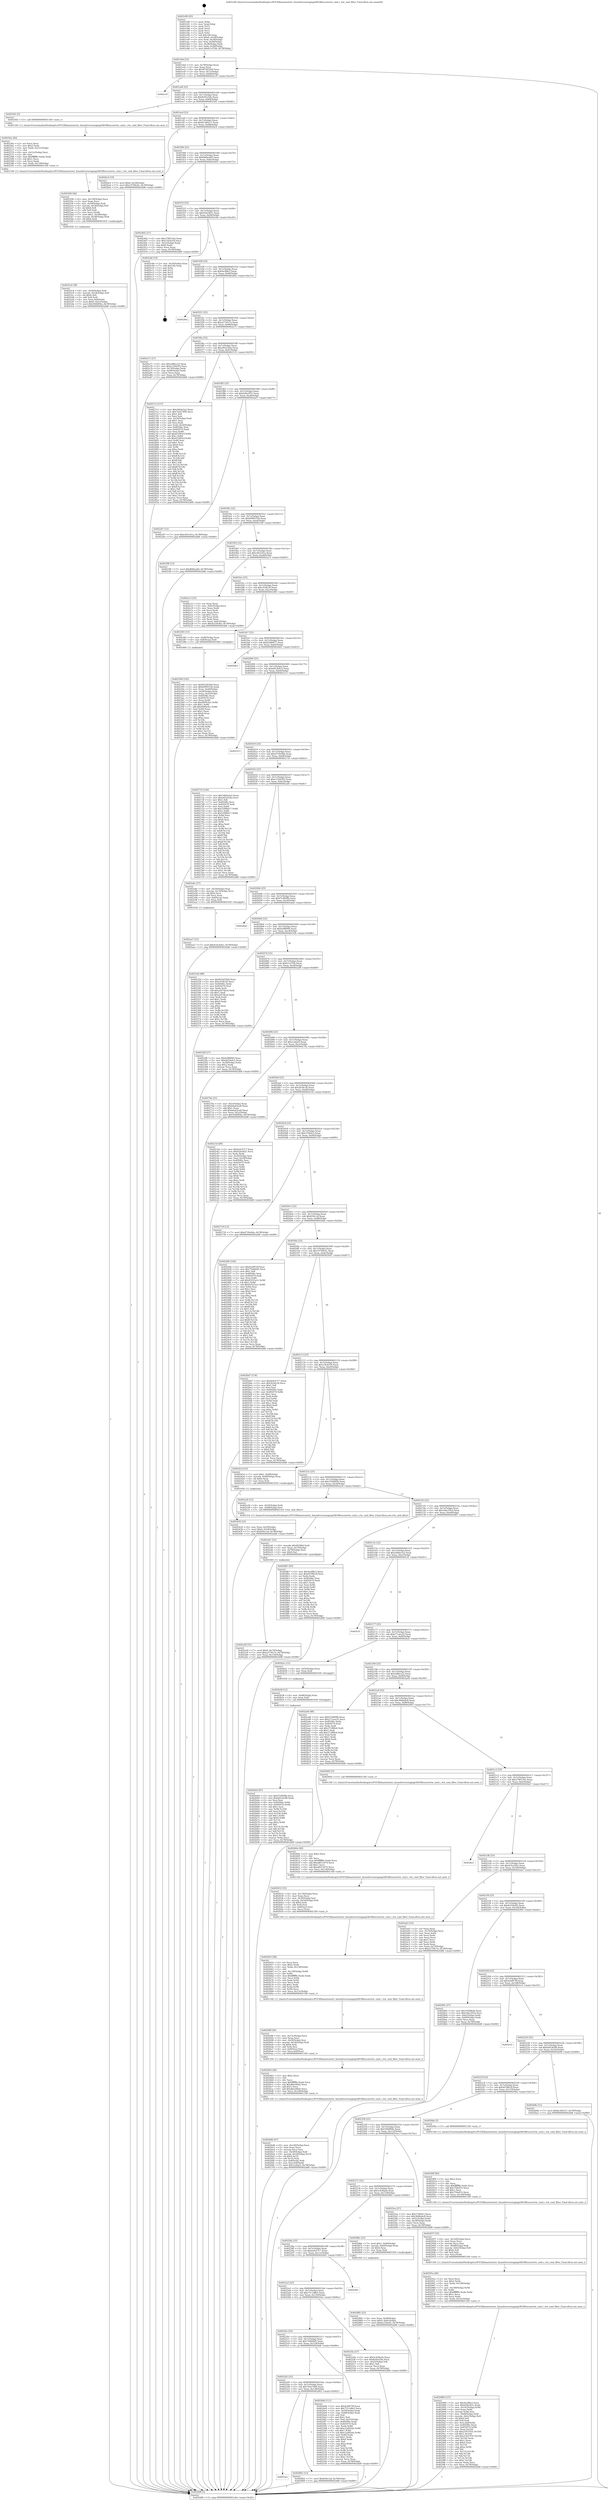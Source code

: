 digraph "0x401e90" {
  label = "0x401e90 (/mnt/c/Users/mathe/Desktop/tcc/POCII/binaries/extr_linuxdriversstagingrtl8188eucorertw_cmd.c_rtw_cmd_filter_Final-ollvm.out::main(0))"
  labelloc = "t"
  node[shape=record]

  Entry [label="",width=0.3,height=0.3,shape=circle,fillcolor=black,style=filled]
  "0x401ebd" [label="{
     0x401ebd [23]\l
     | [instrs]\l
     &nbsp;&nbsp;0x401ebd \<+3\>: mov -0x78(%rbp),%eax\l
     &nbsp;&nbsp;0x401ec0 \<+2\>: mov %eax,%ecx\l
     &nbsp;&nbsp;0x401ec2 \<+6\>: sub $0x853d55b9,%ecx\l
     &nbsp;&nbsp;0x401ec8 \<+3\>: mov %eax,-0x7c(%rbp)\l
     &nbsp;&nbsp;0x401ecb \<+3\>: mov %ecx,-0x80(%rbp)\l
     &nbsp;&nbsp;0x401ece \<+6\>: je 0000000000402cc9 \<main+0xe39\>\l
  }"]
  "0x402cc9" [label="{
     0x402cc9\l
  }", style=dashed]
  "0x401ed4" [label="{
     0x401ed4 [25]\l
     | [instrs]\l
     &nbsp;&nbsp;0x401ed4 \<+5\>: jmp 0000000000401ed9 \<main+0x49\>\l
     &nbsp;&nbsp;0x401ed9 \<+3\>: mov -0x7c(%rbp),%eax\l
     &nbsp;&nbsp;0x401edc \<+5\>: sub $0x8c05a5de,%eax\l
     &nbsp;&nbsp;0x401ee1 \<+6\>: mov %eax,-0x84(%rbp)\l
     &nbsp;&nbsp;0x401ee7 \<+6\>: je 0000000000402565 \<main+0x6d5\>\l
  }"]
  Exit [label="",width=0.3,height=0.3,shape=circle,fillcolor=black,style=filled,peripheries=2]
  "0x402565" [label="{
     0x402565 [5]\l
     | [instrs]\l
     &nbsp;&nbsp;0x402565 \<+5\>: call 0000000000401160 \<next_i\>\l
     | [calls]\l
     &nbsp;&nbsp;0x401160 \{1\} (/mnt/c/Users/mathe/Desktop/tcc/POCII/binaries/extr_linuxdriversstagingrtl8188eucorertw_cmd.c_rtw_cmd_filter_Final-ollvm.out::next_i)\l
  }"]
  "0x401eed" [label="{
     0x401eed [25]\l
     | [instrs]\l
     &nbsp;&nbsp;0x401eed \<+5\>: jmp 0000000000401ef2 \<main+0x62\>\l
     &nbsp;&nbsp;0x401ef2 \<+3\>: mov -0x7c(%rbp),%eax\l
     &nbsp;&nbsp;0x401ef5 \<+5\>: sub $0x8c3691e7,%eax\l
     &nbsp;&nbsp;0x401efa \<+6\>: mov %eax,-0x88(%rbp)\l
     &nbsp;&nbsp;0x401f00 \<+6\>: je 0000000000402bc4 \<main+0xd34\>\l
  }"]
  "0x402b44" [label="{
     0x402b44 [87]\l
     | [instrs]\l
     &nbsp;&nbsp;0x402b44 \<+5\>: mov $0xf7e9608b,%ecx\l
     &nbsp;&nbsp;0x402b49 \<+5\>: mov $0x4d5c4c88,%edx\l
     &nbsp;&nbsp;0x402b4e \<+2\>: xor %esi,%esi\l
     &nbsp;&nbsp;0x402b50 \<+8\>: mov 0x40506c,%r8d\l
     &nbsp;&nbsp;0x402b58 \<+8\>: mov 0x405070,%r9d\l
     &nbsp;&nbsp;0x402b60 \<+3\>: sub $0x1,%esi\l
     &nbsp;&nbsp;0x402b63 \<+3\>: mov %r8d,%r10d\l
     &nbsp;&nbsp;0x402b66 \<+3\>: add %esi,%r10d\l
     &nbsp;&nbsp;0x402b69 \<+4\>: imul %r10d,%r8d\l
     &nbsp;&nbsp;0x402b6d \<+4\>: and $0x1,%r8d\l
     &nbsp;&nbsp;0x402b71 \<+4\>: cmp $0x0,%r8d\l
     &nbsp;&nbsp;0x402b75 \<+4\>: sete %r11b\l
     &nbsp;&nbsp;0x402b79 \<+4\>: cmp $0xa,%r9d\l
     &nbsp;&nbsp;0x402b7d \<+3\>: setl %bl\l
     &nbsp;&nbsp;0x402b80 \<+3\>: mov %r11b,%r14b\l
     &nbsp;&nbsp;0x402b83 \<+3\>: and %bl,%r14b\l
     &nbsp;&nbsp;0x402b86 \<+3\>: xor %bl,%r11b\l
     &nbsp;&nbsp;0x402b89 \<+3\>: or %r11b,%r14b\l
     &nbsp;&nbsp;0x402b8c \<+4\>: test $0x1,%r14b\l
     &nbsp;&nbsp;0x402b90 \<+3\>: cmovne %edx,%ecx\l
     &nbsp;&nbsp;0x402b93 \<+3\>: mov %ecx,-0x78(%rbp)\l
     &nbsp;&nbsp;0x402b96 \<+5\>: jmp 0000000000402dd8 \<main+0xf48\>\l
  }"]
  "0x402bc4" [label="{
     0x402bc4 [19]\l
     | [instrs]\l
     &nbsp;&nbsp;0x402bc4 \<+7\>: movl $0x0,-0x34(%rbp)\l
     &nbsp;&nbsp;0x402bcb \<+7\>: movl $0x14790cd1,-0x78(%rbp)\l
     &nbsp;&nbsp;0x402bd2 \<+5\>: jmp 0000000000402dd8 \<main+0xf48\>\l
  }"]
  "0x401f06" [label="{
     0x401f06 [25]\l
     | [instrs]\l
     &nbsp;&nbsp;0x401f06 \<+5\>: jmp 0000000000401f0b \<main+0x7b\>\l
     &nbsp;&nbsp;0x401f0b \<+3\>: mov -0x7c(%rbp),%eax\l
     &nbsp;&nbsp;0x401f0e \<+5\>: sub $0x8fd6ea60,%eax\l
     &nbsp;&nbsp;0x401f13 \<+6\>: mov %eax,-0x8c(%rbp)\l
     &nbsp;&nbsp;0x401f19 \<+6\>: je 0000000000402402 \<main+0x572\>\l
  }"]
  "0x402b38" [label="{
     0x402b38 [12]\l
     | [instrs]\l
     &nbsp;&nbsp;0x402b38 \<+4\>: mov -0x68(%rbp),%rax\l
     &nbsp;&nbsp;0x402b3c \<+3\>: mov %rax,%rdi\l
     &nbsp;&nbsp;0x402b3f \<+5\>: call 0000000000401030 \<free@plt\>\l
     | [calls]\l
     &nbsp;&nbsp;0x401030 \{1\} (unknown)\l
  }"]
  "0x402402" [label="{
     0x402402 [27]\l
     | [instrs]\l
     &nbsp;&nbsp;0x402402 \<+5\>: mov $0x37867c62,%eax\l
     &nbsp;&nbsp;0x402407 \<+5\>: mov $0x15fc4259,%ecx\l
     &nbsp;&nbsp;0x40240c \<+3\>: mov -0x2c(%rbp),%edx\l
     &nbsp;&nbsp;0x40240f \<+3\>: cmp $0x0,%edx\l
     &nbsp;&nbsp;0x402412 \<+3\>: cmove %ecx,%eax\l
     &nbsp;&nbsp;0x402415 \<+3\>: mov %eax,-0x78(%rbp)\l
     &nbsp;&nbsp;0x402418 \<+5\>: jmp 0000000000402dd8 \<main+0xf48\>\l
  }"]
  "0x401f1f" [label="{
     0x401f1f [25]\l
     | [instrs]\l
     &nbsp;&nbsp;0x401f1f \<+5\>: jmp 0000000000401f24 \<main+0x94\>\l
     &nbsp;&nbsp;0x401f24 \<+3\>: mov -0x7c(%rbp),%eax\l
     &nbsp;&nbsp;0x401f27 \<+5\>: sub $0x92dc4f21,%eax\l
     &nbsp;&nbsp;0x401f2c \<+6\>: mov %eax,-0x90(%rbp)\l
     &nbsp;&nbsp;0x401f32 \<+6\>: je 0000000000402cb6 \<main+0xe26\>\l
  }"]
  "0x402aa7" [label="{
     0x402aa7 [12]\l
     | [instrs]\l
     &nbsp;&nbsp;0x402aa7 \<+7\>: movl $0x41bc426c,-0x78(%rbp)\l
     &nbsp;&nbsp;0x402aae \<+5\>: jmp 0000000000402dd8 \<main+0xf48\>\l
  }"]
  "0x402cb6" [label="{
     0x402cb6 [19]\l
     | [instrs]\l
     &nbsp;&nbsp;0x402cb6 \<+3\>: mov -0x24(%rbp),%eax\l
     &nbsp;&nbsp;0x402cb9 \<+7\>: add $0x140,%rsp\l
     &nbsp;&nbsp;0x402cc0 \<+1\>: pop %rbx\l
     &nbsp;&nbsp;0x402cc1 \<+2\>: pop %r12\l
     &nbsp;&nbsp;0x402cc3 \<+2\>: pop %r14\l
     &nbsp;&nbsp;0x402cc5 \<+2\>: pop %r15\l
     &nbsp;&nbsp;0x402cc7 \<+1\>: pop %rbp\l
     &nbsp;&nbsp;0x402cc8 \<+1\>: ret\l
  }"]
  "0x401f38" [label="{
     0x401f38 [25]\l
     | [instrs]\l
     &nbsp;&nbsp;0x401f38 \<+5\>: jmp 0000000000401f3d \<main+0xad\>\l
     &nbsp;&nbsp;0x401f3d \<+3\>: mov -0x7c(%rbp),%eax\l
     &nbsp;&nbsp;0x401f40 \<+5\>: sub $0x9ecff4e3,%eax\l
     &nbsp;&nbsp;0x401f45 \<+6\>: mov %eax,-0x94(%rbp)\l
     &nbsp;&nbsp;0x401f4b \<+6\>: je 0000000000402d0a \<main+0xe7a\>\l
  }"]
  "0x402a58" [label="{
     0x402a58 [25]\l
     | [instrs]\l
     &nbsp;&nbsp;0x402a58 \<+7\>: movl $0x0,-0x74(%rbp)\l
     &nbsp;&nbsp;0x402a5f \<+7\>: movl $0xa2750c7e,-0x78(%rbp)\l
     &nbsp;&nbsp;0x402a66 \<+6\>: mov %eax,-0x150(%rbp)\l
     &nbsp;&nbsp;0x402a6c \<+5\>: jmp 0000000000402dd8 \<main+0xf48\>\l
  }"]
  "0x402d0a" [label="{
     0x402d0a\l
  }", style=dashed]
  "0x401f51" [label="{
     0x401f51 [25]\l
     | [instrs]\l
     &nbsp;&nbsp;0x401f51 \<+5\>: jmp 0000000000401f56 \<main+0xc6\>\l
     &nbsp;&nbsp;0x401f56 \<+3\>: mov -0x7c(%rbp),%eax\l
     &nbsp;&nbsp;0x401f59 \<+5\>: sub $0xa2750c7e,%eax\l
     &nbsp;&nbsp;0x401f5e \<+6\>: mov %eax,-0x98(%rbp)\l
     &nbsp;&nbsp;0x401f64 \<+6\>: je 0000000000402a71 \<main+0xbe1\>\l
  }"]
  "0x402a41" [label="{
     0x402a41 [23]\l
     | [instrs]\l
     &nbsp;&nbsp;0x402a41 \<+10\>: movabs $0x4030b6,%rdi\l
     &nbsp;&nbsp;0x402a4b \<+3\>: mov %eax,-0x70(%rbp)\l
     &nbsp;&nbsp;0x402a4e \<+3\>: mov -0x70(%rbp),%esi\l
     &nbsp;&nbsp;0x402a51 \<+2\>: mov $0x0,%al\l
     &nbsp;&nbsp;0x402a53 \<+5\>: call 0000000000401040 \<printf@plt\>\l
     | [calls]\l
     &nbsp;&nbsp;0x401040 \{1\} (unknown)\l
  }"]
  "0x402a71" [label="{
     0x402a71 [27]\l
     | [instrs]\l
     &nbsp;&nbsp;0x402a71 \<+5\>: mov $0x2df6ec22,%eax\l
     &nbsp;&nbsp;0x402a76 \<+5\>: mov $0xe120d393,%ecx\l
     &nbsp;&nbsp;0x402a7b \<+3\>: mov -0x74(%rbp),%edx\l
     &nbsp;&nbsp;0x402a7e \<+3\>: cmp -0x48(%rbp),%edx\l
     &nbsp;&nbsp;0x402a81 \<+3\>: cmovl %ecx,%eax\l
     &nbsp;&nbsp;0x402a84 \<+3\>: mov %eax,-0x78(%rbp)\l
     &nbsp;&nbsp;0x402a87 \<+5\>: jmp 0000000000402dd8 \<main+0xf48\>\l
  }"]
  "0x401f6a" [label="{
     0x401f6a [25]\l
     | [instrs]\l
     &nbsp;&nbsp;0x401f6a \<+5\>: jmp 0000000000401f6f \<main+0xdf\>\l
     &nbsp;&nbsp;0x401f6f \<+3\>: mov -0x7c(%rbp),%eax\l
     &nbsp;&nbsp;0x401f72 \<+5\>: sub $0xa95a1b4a,%eax\l
     &nbsp;&nbsp;0x401f77 \<+6\>: mov %eax,-0x9c(%rbp)\l
     &nbsp;&nbsp;0x401f7d \<+6\>: je 00000000004027c5 \<main+0x935\>\l
  }"]
  "0x402988" [label="{
     0x402988 [127]\l
     | [instrs]\l
     &nbsp;&nbsp;0x402988 \<+5\>: mov $0x9ecff4e3,%ecx\l
     &nbsp;&nbsp;0x40298d \<+5\>: mov $0xb28a3f31,%edx\l
     &nbsp;&nbsp;0x402992 \<+7\>: mov -0x14c(%rbp),%r9d\l
     &nbsp;&nbsp;0x402999 \<+4\>: imul %eax,%r9d\l
     &nbsp;&nbsp;0x40299d \<+3\>: movslq %r9d,%rsi\l
     &nbsp;&nbsp;0x4029a0 \<+4\>: mov -0x68(%rbp),%rdi\l
     &nbsp;&nbsp;0x4029a4 \<+4\>: movslq -0x6c(%rbp),%r8\l
     &nbsp;&nbsp;0x4029a8 \<+4\>: shl $0x4,%r8\l
     &nbsp;&nbsp;0x4029ac \<+3\>: add %r8,%rdi\l
     &nbsp;&nbsp;0x4029af \<+4\>: mov %rsi,0x8(%rdi)\l
     &nbsp;&nbsp;0x4029b3 \<+7\>: mov 0x40506c,%eax\l
     &nbsp;&nbsp;0x4029ba \<+8\>: mov 0x405070,%r9d\l
     &nbsp;&nbsp;0x4029c2 \<+3\>: mov %eax,%r10d\l
     &nbsp;&nbsp;0x4029c5 \<+7\>: sub $0x2183793c,%r10d\l
     &nbsp;&nbsp;0x4029cc \<+4\>: sub $0x1,%r10d\l
     &nbsp;&nbsp;0x4029d0 \<+7\>: add $0x2183793c,%r10d\l
     &nbsp;&nbsp;0x4029d7 \<+4\>: imul %r10d,%eax\l
     &nbsp;&nbsp;0x4029db \<+3\>: and $0x1,%eax\l
     &nbsp;&nbsp;0x4029de \<+3\>: cmp $0x0,%eax\l
     &nbsp;&nbsp;0x4029e1 \<+4\>: sete %r11b\l
     &nbsp;&nbsp;0x4029e5 \<+4\>: cmp $0xa,%r9d\l
     &nbsp;&nbsp;0x4029e9 \<+3\>: setl %bl\l
     &nbsp;&nbsp;0x4029ec \<+3\>: mov %r11b,%r14b\l
     &nbsp;&nbsp;0x4029ef \<+3\>: and %bl,%r14b\l
     &nbsp;&nbsp;0x4029f2 \<+3\>: xor %bl,%r11b\l
     &nbsp;&nbsp;0x4029f5 \<+3\>: or %r11b,%r14b\l
     &nbsp;&nbsp;0x4029f8 \<+4\>: test $0x1,%r14b\l
     &nbsp;&nbsp;0x4029fc \<+3\>: cmovne %edx,%ecx\l
     &nbsp;&nbsp;0x4029ff \<+3\>: mov %ecx,-0x78(%rbp)\l
     &nbsp;&nbsp;0x402a02 \<+5\>: jmp 0000000000402dd8 \<main+0xf48\>\l
  }"]
  "0x4027c5" [label="{
     0x4027c5 [157]\l
     | [instrs]\l
     &nbsp;&nbsp;0x4027c5 \<+5\>: mov $0x246da3a2,%eax\l
     &nbsp;&nbsp;0x4027ca \<+5\>: mov $0x762e7490,%ecx\l
     &nbsp;&nbsp;0x4027cf \<+2\>: mov $0x1,%dl\l
     &nbsp;&nbsp;0x4027d1 \<+2\>: xor %esi,%esi\l
     &nbsp;&nbsp;0x4027d3 \<+3\>: mov -0x54(%rbp),%edi\l
     &nbsp;&nbsp;0x4027d6 \<+3\>: sub $0x1,%esi\l
     &nbsp;&nbsp;0x4027d9 \<+2\>: sub %esi,%edi\l
     &nbsp;&nbsp;0x4027db \<+3\>: mov %edi,-0x54(%rbp)\l
     &nbsp;&nbsp;0x4027de \<+7\>: mov 0x40506c,%esi\l
     &nbsp;&nbsp;0x4027e5 \<+7\>: mov 0x405070,%edi\l
     &nbsp;&nbsp;0x4027ec \<+3\>: mov %esi,%r8d\l
     &nbsp;&nbsp;0x4027ef \<+7\>: add $0x652f93cf,%r8d\l
     &nbsp;&nbsp;0x4027f6 \<+4\>: sub $0x1,%r8d\l
     &nbsp;&nbsp;0x4027fa \<+7\>: sub $0x652f93cf,%r8d\l
     &nbsp;&nbsp;0x402801 \<+4\>: imul %r8d,%esi\l
     &nbsp;&nbsp;0x402805 \<+3\>: and $0x1,%esi\l
     &nbsp;&nbsp;0x402808 \<+3\>: cmp $0x0,%esi\l
     &nbsp;&nbsp;0x40280b \<+4\>: sete %r9b\l
     &nbsp;&nbsp;0x40280f \<+3\>: cmp $0xa,%edi\l
     &nbsp;&nbsp;0x402812 \<+4\>: setl %r10b\l
     &nbsp;&nbsp;0x402816 \<+3\>: mov %r9b,%r11b\l
     &nbsp;&nbsp;0x402819 \<+4\>: xor $0xff,%r11b\l
     &nbsp;&nbsp;0x40281d \<+3\>: mov %r10b,%bl\l
     &nbsp;&nbsp;0x402820 \<+3\>: xor $0xff,%bl\l
     &nbsp;&nbsp;0x402823 \<+3\>: xor $0x1,%dl\l
     &nbsp;&nbsp;0x402826 \<+3\>: mov %r11b,%r14b\l
     &nbsp;&nbsp;0x402829 \<+4\>: and $0xff,%r14b\l
     &nbsp;&nbsp;0x40282d \<+3\>: and %dl,%r9b\l
     &nbsp;&nbsp;0x402830 \<+3\>: mov %bl,%r15b\l
     &nbsp;&nbsp;0x402833 \<+4\>: and $0xff,%r15b\l
     &nbsp;&nbsp;0x402837 \<+3\>: and %dl,%r10b\l
     &nbsp;&nbsp;0x40283a \<+3\>: or %r9b,%r14b\l
     &nbsp;&nbsp;0x40283d \<+3\>: or %r10b,%r15b\l
     &nbsp;&nbsp;0x402840 \<+3\>: xor %r15b,%r14b\l
     &nbsp;&nbsp;0x402843 \<+3\>: or %bl,%r11b\l
     &nbsp;&nbsp;0x402846 \<+4\>: xor $0xff,%r11b\l
     &nbsp;&nbsp;0x40284a \<+3\>: or $0x1,%dl\l
     &nbsp;&nbsp;0x40284d \<+3\>: and %dl,%r11b\l
     &nbsp;&nbsp;0x402850 \<+3\>: or %r11b,%r14b\l
     &nbsp;&nbsp;0x402853 \<+4\>: test $0x1,%r14b\l
     &nbsp;&nbsp;0x402857 \<+3\>: cmovne %ecx,%eax\l
     &nbsp;&nbsp;0x40285a \<+3\>: mov %eax,-0x78(%rbp)\l
     &nbsp;&nbsp;0x40285d \<+5\>: jmp 0000000000402dd8 \<main+0xf48\>\l
  }"]
  "0x401f83" [label="{
     0x401f83 [25]\l
     | [instrs]\l
     &nbsp;&nbsp;0x401f83 \<+5\>: jmp 0000000000401f88 \<main+0xf8\>\l
     &nbsp;&nbsp;0x401f88 \<+3\>: mov -0x7c(%rbp),%eax\l
     &nbsp;&nbsp;0x401f8b \<+5\>: sub $0xb28a3f31,%eax\l
     &nbsp;&nbsp;0x401f90 \<+6\>: mov %eax,-0xa0(%rbp)\l
     &nbsp;&nbsp;0x401f96 \<+6\>: je 0000000000402a07 \<main+0xb77\>\l
  }"]
  "0x40295a" [label="{
     0x40295a [46]\l
     | [instrs]\l
     &nbsp;&nbsp;0x40295a \<+2\>: xor %ecx,%ecx\l
     &nbsp;&nbsp;0x40295c \<+5\>: mov $0x2,%edx\l
     &nbsp;&nbsp;0x402961 \<+6\>: mov %edx,-0x148(%rbp)\l
     &nbsp;&nbsp;0x402967 \<+1\>: cltd\l
     &nbsp;&nbsp;0x402968 \<+7\>: mov -0x148(%rbp),%r9d\l
     &nbsp;&nbsp;0x40296f \<+3\>: idiv %r9d\l
     &nbsp;&nbsp;0x402972 \<+6\>: imul $0xfffffffe,%edx,%edx\l
     &nbsp;&nbsp;0x402978 \<+3\>: sub $0x1,%ecx\l
     &nbsp;&nbsp;0x40297b \<+2\>: sub %ecx,%edx\l
     &nbsp;&nbsp;0x40297d \<+6\>: mov %edx,-0x14c(%rbp)\l
     &nbsp;&nbsp;0x402983 \<+5\>: call 0000000000401160 \<next_i\>\l
     | [calls]\l
     &nbsp;&nbsp;0x401160 \{1\} (/mnt/c/Users/mathe/Desktop/tcc/POCII/binaries/extr_linuxdriversstagingrtl8188eucorertw_cmd.c_rtw_cmd_filter_Final-ollvm.out::next_i)\l
  }"]
  "0x402a07" [label="{
     0x402a07 [12]\l
     | [instrs]\l
     &nbsp;&nbsp;0x402a07 \<+7\>: movl $0xc641c61a,-0x78(%rbp)\l
     &nbsp;&nbsp;0x402a0e \<+5\>: jmp 0000000000402dd8 \<main+0xf48\>\l
  }"]
  "0x401f9c" [label="{
     0x401f9c [25]\l
     | [instrs]\l
     &nbsp;&nbsp;0x401f9c \<+5\>: jmp 0000000000401fa1 \<main+0x111\>\l
     &nbsp;&nbsp;0x401fa1 \<+3\>: mov -0x7c(%rbp),%eax\l
     &nbsp;&nbsp;0x401fa4 \<+5\>: sub $0xb999555b,%eax\l
     &nbsp;&nbsp;0x401fa9 \<+6\>: mov %eax,-0xa4(%rbp)\l
     &nbsp;&nbsp;0x401faf \<+6\>: je 00000000004023f6 \<main+0x566\>\l
  }"]
  "0x402937" [label="{
     0x402937 [35]\l
     | [instrs]\l
     &nbsp;&nbsp;0x402937 \<+6\>: mov -0x144(%rbp),%ecx\l
     &nbsp;&nbsp;0x40293d \<+3\>: imul %eax,%ecx\l
     &nbsp;&nbsp;0x402940 \<+3\>: movslq %ecx,%rsi\l
     &nbsp;&nbsp;0x402943 \<+4\>: mov -0x68(%rbp),%rdi\l
     &nbsp;&nbsp;0x402947 \<+4\>: movslq -0x6c(%rbp),%r8\l
     &nbsp;&nbsp;0x40294b \<+4\>: shl $0x4,%r8\l
     &nbsp;&nbsp;0x40294f \<+3\>: add %r8,%rdi\l
     &nbsp;&nbsp;0x402952 \<+3\>: mov %rsi,(%rdi)\l
     &nbsp;&nbsp;0x402955 \<+5\>: call 0000000000401160 \<next_i\>\l
     | [calls]\l
     &nbsp;&nbsp;0x401160 \{1\} (/mnt/c/Users/mathe/Desktop/tcc/POCII/binaries/extr_linuxdriversstagingrtl8188eucorertw_cmd.c_rtw_cmd_filter_Final-ollvm.out::next_i)\l
  }"]
  "0x4023f6" [label="{
     0x4023f6 [12]\l
     | [instrs]\l
     &nbsp;&nbsp;0x4023f6 \<+7\>: movl $0x8fd6ea60,-0x78(%rbp)\l
     &nbsp;&nbsp;0x4023fd \<+5\>: jmp 0000000000402dd8 \<main+0xf48\>\l
  }"]
  "0x401fb5" [label="{
     0x401fb5 [25]\l
     | [instrs]\l
     &nbsp;&nbsp;0x401fb5 \<+5\>: jmp 0000000000401fba \<main+0x12a\>\l
     &nbsp;&nbsp;0x401fba \<+3\>: mov -0x7c(%rbp),%eax\l
     &nbsp;&nbsp;0x401fbd \<+5\>: sub $0xc641c61a,%eax\l
     &nbsp;&nbsp;0x401fc2 \<+6\>: mov %eax,-0xa8(%rbp)\l
     &nbsp;&nbsp;0x401fc8 \<+6\>: je 0000000000402a13 \<main+0xb83\>\l
  }"]
  "0x40290f" [label="{
     0x40290f [40]\l
     | [instrs]\l
     &nbsp;&nbsp;0x40290f \<+5\>: mov $0x2,%ecx\l
     &nbsp;&nbsp;0x402914 \<+1\>: cltd\l
     &nbsp;&nbsp;0x402915 \<+2\>: idiv %ecx\l
     &nbsp;&nbsp;0x402917 \<+6\>: imul $0xfffffffe,%edx,%ecx\l
     &nbsp;&nbsp;0x40291d \<+6\>: add $0x750e87e,%ecx\l
     &nbsp;&nbsp;0x402923 \<+3\>: add $0x1,%ecx\l
     &nbsp;&nbsp;0x402926 \<+6\>: sub $0x750e87e,%ecx\l
     &nbsp;&nbsp;0x40292c \<+6\>: mov %ecx,-0x144(%rbp)\l
     &nbsp;&nbsp;0x402932 \<+5\>: call 0000000000401160 \<next_i\>\l
     | [calls]\l
     &nbsp;&nbsp;0x401160 \{1\} (/mnt/c/Users/mathe/Desktop/tcc/POCII/binaries/extr_linuxdriversstagingrtl8188eucorertw_cmd.c_rtw_cmd_filter_Final-ollvm.out::next_i)\l
  }"]
  "0x402a13" [label="{
     0x402a13 [33]\l
     | [instrs]\l
     &nbsp;&nbsp;0x402a13 \<+2\>: xor %eax,%eax\l
     &nbsp;&nbsp;0x402a15 \<+3\>: mov -0x6c(%rbp),%ecx\l
     &nbsp;&nbsp;0x402a18 \<+2\>: mov %eax,%edx\l
     &nbsp;&nbsp;0x402a1a \<+2\>: sub %ecx,%edx\l
     &nbsp;&nbsp;0x402a1c \<+2\>: mov %eax,%ecx\l
     &nbsp;&nbsp;0x402a1e \<+3\>: sub $0x1,%ecx\l
     &nbsp;&nbsp;0x402a21 \<+2\>: add %ecx,%edx\l
     &nbsp;&nbsp;0x402a23 \<+2\>: sub %edx,%eax\l
     &nbsp;&nbsp;0x402a25 \<+3\>: mov %eax,-0x6c(%rbp)\l
     &nbsp;&nbsp;0x402a28 \<+7\>: movl $0x4a334e82,-0x78(%rbp)\l
     &nbsp;&nbsp;0x402a2f \<+5\>: jmp 0000000000402dd8 \<main+0xf48\>\l
  }"]
  "0x401fce" [label="{
     0x401fce [25]\l
     | [instrs]\l
     &nbsp;&nbsp;0x401fce \<+5\>: jmp 0000000000401fd3 \<main+0x143\>\l
     &nbsp;&nbsp;0x401fd3 \<+3\>: mov -0x7c(%rbp),%eax\l
     &nbsp;&nbsp;0x401fd6 \<+5\>: sub $0xcf10fc29,%eax\l
     &nbsp;&nbsp;0x401fdb \<+6\>: mov %eax,-0xac(%rbp)\l
     &nbsp;&nbsp;0x401fe1 \<+6\>: je 0000000000402383 \<main+0x4f3\>\l
  }"]
  "0x402885" [label="{
     0x402885 [23]\l
     | [instrs]\l
     &nbsp;&nbsp;0x402885 \<+4\>: mov %rax,-0x68(%rbp)\l
     &nbsp;&nbsp;0x402889 \<+7\>: movl $0x0,-0x6c(%rbp)\l
     &nbsp;&nbsp;0x402890 \<+7\>: movl $0x4a334e82,-0x78(%rbp)\l
     &nbsp;&nbsp;0x402897 \<+5\>: jmp 0000000000402dd8 \<main+0xf48\>\l
  }"]
  "0x402383" [label="{
     0x402383 [13]\l
     | [instrs]\l
     &nbsp;&nbsp;0x402383 \<+4\>: mov -0x40(%rbp),%rax\l
     &nbsp;&nbsp;0x402387 \<+4\>: mov 0x8(%rax),%rdi\l
     &nbsp;&nbsp;0x40238b \<+5\>: call 0000000000401060 \<atoi@plt\>\l
     | [calls]\l
     &nbsp;&nbsp;0x401060 \{1\} (unknown)\l
  }"]
  "0x401fe7" [label="{
     0x401fe7 [25]\l
     | [instrs]\l
     &nbsp;&nbsp;0x401fe7 \<+5\>: jmp 0000000000401fec \<main+0x15c\>\l
     &nbsp;&nbsp;0x401fec \<+3\>: mov -0x7c(%rbp),%eax\l
     &nbsp;&nbsp;0x401fef \<+5\>: sub $0xd2d8f477,%eax\l
     &nbsp;&nbsp;0x401ff4 \<+6\>: mov %eax,-0xb0(%rbp)\l
     &nbsp;&nbsp;0x401ffa \<+6\>: je 0000000000402bb3 \<main+0xd23\>\l
  }"]
  "0x4022ee" [label="{
     0x4022ee\l
  }", style=dashed]
  "0x402bb3" [label="{
     0x402bb3\l
  }", style=dashed]
  "0x402000" [label="{
     0x402000 [25]\l
     | [instrs]\l
     &nbsp;&nbsp;0x402000 \<+5\>: jmp 0000000000402005 \<main+0x175\>\l
     &nbsp;&nbsp;0x402005 \<+3\>: mov -0x7c(%rbp),%eax\l
     &nbsp;&nbsp;0x402008 \<+5\>: sub $0xd423b4c5,%eax\l
     &nbsp;&nbsp;0x40200d \<+6\>: mov %eax,-0xb4(%rbp)\l
     &nbsp;&nbsp;0x402013 \<+6\>: je 0000000000402313 \<main+0x483\>\l
  }"]
  "0x402862" [label="{
     0x402862 [12]\l
     | [instrs]\l
     &nbsp;&nbsp;0x402862 \<+7\>: movl $0x830c1af,-0x78(%rbp)\l
     &nbsp;&nbsp;0x402869 \<+5\>: jmp 0000000000402dd8 \<main+0xf48\>\l
  }"]
  "0x402313" [label="{
     0x402313\l
  }", style=dashed]
  "0x402019" [label="{
     0x402019 [25]\l
     | [instrs]\l
     &nbsp;&nbsp;0x402019 \<+5\>: jmp 000000000040201e \<main+0x18e\>\l
     &nbsp;&nbsp;0x40201e \<+3\>: mov -0x7c(%rbp),%eax\l
     &nbsp;&nbsp;0x402021 \<+5\>: sub $0xd739e9de,%eax\l
     &nbsp;&nbsp;0x402026 \<+6\>: mov %eax,-0xb8(%rbp)\l
     &nbsp;&nbsp;0x40202c \<+6\>: je 0000000000402735 \<main+0x8a5\>\l
  }"]
  "0x4026db" [label="{
     0x4026db [47]\l
     | [instrs]\l
     &nbsp;&nbsp;0x4026db \<+6\>: mov -0x140(%rbp),%ecx\l
     &nbsp;&nbsp;0x4026e1 \<+3\>: imul %eax,%ecx\l
     &nbsp;&nbsp;0x4026e4 \<+3\>: movslq %ecx,%rsi\l
     &nbsp;&nbsp;0x4026e7 \<+4\>: mov -0x50(%rbp),%rdi\l
     &nbsp;&nbsp;0x4026eb \<+4\>: movslq -0x54(%rbp),%r10\l
     &nbsp;&nbsp;0x4026ef \<+4\>: shl $0x4,%r10\l
     &nbsp;&nbsp;0x4026f3 \<+3\>: add %r10,%rdi\l
     &nbsp;&nbsp;0x4026f6 \<+4\>: mov 0x8(%rdi),%rdi\l
     &nbsp;&nbsp;0x4026fa \<+4\>: mov %rsi,0x8(%rdi)\l
     &nbsp;&nbsp;0x4026fe \<+7\>: movl $0x1cafad3,-0x78(%rbp)\l
     &nbsp;&nbsp;0x402705 \<+5\>: jmp 0000000000402dd8 \<main+0xf48\>\l
  }"]
  "0x402735" [label="{
     0x402735 [144]\l
     | [instrs]\l
     &nbsp;&nbsp;0x402735 \<+5\>: mov $0x246da3a2,%eax\l
     &nbsp;&nbsp;0x40273a \<+5\>: mov $0xa95a1b4a,%ecx\l
     &nbsp;&nbsp;0x40273f \<+2\>: mov $0x1,%dl\l
     &nbsp;&nbsp;0x402741 \<+7\>: mov 0x40506c,%esi\l
     &nbsp;&nbsp;0x402748 \<+7\>: mov 0x405070,%edi\l
     &nbsp;&nbsp;0x40274f \<+3\>: mov %esi,%r8d\l
     &nbsp;&nbsp;0x402752 \<+7\>: add $0x55f9b617,%r8d\l
     &nbsp;&nbsp;0x402759 \<+4\>: sub $0x1,%r8d\l
     &nbsp;&nbsp;0x40275d \<+7\>: sub $0x55f9b617,%r8d\l
     &nbsp;&nbsp;0x402764 \<+4\>: imul %r8d,%esi\l
     &nbsp;&nbsp;0x402768 \<+3\>: and $0x1,%esi\l
     &nbsp;&nbsp;0x40276b \<+3\>: cmp $0x0,%esi\l
     &nbsp;&nbsp;0x40276e \<+4\>: sete %r9b\l
     &nbsp;&nbsp;0x402772 \<+3\>: cmp $0xa,%edi\l
     &nbsp;&nbsp;0x402775 \<+4\>: setl %r10b\l
     &nbsp;&nbsp;0x402779 \<+3\>: mov %r9b,%r11b\l
     &nbsp;&nbsp;0x40277c \<+4\>: xor $0xff,%r11b\l
     &nbsp;&nbsp;0x402780 \<+3\>: mov %r10b,%bl\l
     &nbsp;&nbsp;0x402783 \<+3\>: xor $0xff,%bl\l
     &nbsp;&nbsp;0x402786 \<+3\>: xor $0x1,%dl\l
     &nbsp;&nbsp;0x402789 \<+3\>: mov %r11b,%r14b\l
     &nbsp;&nbsp;0x40278c \<+4\>: and $0xff,%r14b\l
     &nbsp;&nbsp;0x402790 \<+3\>: and %dl,%r9b\l
     &nbsp;&nbsp;0x402793 \<+3\>: mov %bl,%r15b\l
     &nbsp;&nbsp;0x402796 \<+4\>: and $0xff,%r15b\l
     &nbsp;&nbsp;0x40279a \<+3\>: and %dl,%r10b\l
     &nbsp;&nbsp;0x40279d \<+3\>: or %r9b,%r14b\l
     &nbsp;&nbsp;0x4027a0 \<+3\>: or %r10b,%r15b\l
     &nbsp;&nbsp;0x4027a3 \<+3\>: xor %r15b,%r14b\l
     &nbsp;&nbsp;0x4027a6 \<+3\>: or %bl,%r11b\l
     &nbsp;&nbsp;0x4027a9 \<+4\>: xor $0xff,%r11b\l
     &nbsp;&nbsp;0x4027ad \<+3\>: or $0x1,%dl\l
     &nbsp;&nbsp;0x4027b0 \<+3\>: and %dl,%r11b\l
     &nbsp;&nbsp;0x4027b3 \<+3\>: or %r11b,%r14b\l
     &nbsp;&nbsp;0x4027b6 \<+4\>: test $0x1,%r14b\l
     &nbsp;&nbsp;0x4027ba \<+3\>: cmovne %ecx,%eax\l
     &nbsp;&nbsp;0x4027bd \<+3\>: mov %eax,-0x78(%rbp)\l
     &nbsp;&nbsp;0x4027c0 \<+5\>: jmp 0000000000402dd8 \<main+0xf48\>\l
  }"]
  "0x402032" [label="{
     0x402032 [25]\l
     | [instrs]\l
     &nbsp;&nbsp;0x402032 \<+5\>: jmp 0000000000402037 \<main+0x1a7\>\l
     &nbsp;&nbsp;0x402037 \<+3\>: mov -0x7c(%rbp),%eax\l
     &nbsp;&nbsp;0x40203a \<+5\>: sub $0xe120d393,%eax\l
     &nbsp;&nbsp;0x40203f \<+6\>: mov %eax,-0xbc(%rbp)\l
     &nbsp;&nbsp;0x402045 \<+6\>: je 0000000000402a8c \<main+0xbfc\>\l
  }"]
  "0x4026b3" [label="{
     0x4026b3 [40]\l
     | [instrs]\l
     &nbsp;&nbsp;0x4026b3 \<+5\>: mov $0x2,%ecx\l
     &nbsp;&nbsp;0x4026b8 \<+1\>: cltd\l
     &nbsp;&nbsp;0x4026b9 \<+2\>: idiv %ecx\l
     &nbsp;&nbsp;0x4026bb \<+6\>: imul $0xfffffffe,%edx,%ecx\l
     &nbsp;&nbsp;0x4026c1 \<+6\>: sub $0xdbee06d2,%ecx\l
     &nbsp;&nbsp;0x4026c7 \<+3\>: add $0x1,%ecx\l
     &nbsp;&nbsp;0x4026ca \<+6\>: add $0xdbee06d2,%ecx\l
     &nbsp;&nbsp;0x4026d0 \<+6\>: mov %ecx,-0x140(%rbp)\l
     &nbsp;&nbsp;0x4026d6 \<+5\>: call 0000000000401160 \<next_i\>\l
     | [calls]\l
     &nbsp;&nbsp;0x401160 \{1\} (/mnt/c/Users/mathe/Desktop/tcc/POCII/binaries/extr_linuxdriversstagingrtl8188eucorertw_cmd.c_rtw_cmd_filter_Final-ollvm.out::next_i)\l
  }"]
  "0x402a8c" [label="{
     0x402a8c [27]\l
     | [instrs]\l
     &nbsp;&nbsp;0x402a8c \<+4\>: mov -0x50(%rbp),%rax\l
     &nbsp;&nbsp;0x402a90 \<+4\>: movslq -0x74(%rbp),%rcx\l
     &nbsp;&nbsp;0x402a94 \<+4\>: shl $0x4,%rcx\l
     &nbsp;&nbsp;0x402a98 \<+3\>: add %rcx,%rax\l
     &nbsp;&nbsp;0x402a9b \<+4\>: mov 0x8(%rax),%rax\l
     &nbsp;&nbsp;0x402a9f \<+3\>: mov %rax,%rdi\l
     &nbsp;&nbsp;0x402aa2 \<+5\>: call 0000000000401030 \<free@plt\>\l
     | [calls]\l
     &nbsp;&nbsp;0x401030 \{1\} (unknown)\l
  }"]
  "0x40204b" [label="{
     0x40204b [25]\l
     | [instrs]\l
     &nbsp;&nbsp;0x40204b \<+5\>: jmp 0000000000402050 \<main+0x1c0\>\l
     &nbsp;&nbsp;0x402050 \<+3\>: mov -0x7c(%rbp),%eax\l
     &nbsp;&nbsp;0x402053 \<+5\>: sub $0xf7e9608b,%eax\l
     &nbsp;&nbsp;0x402058 \<+6\>: mov %eax,-0xc0(%rbp)\l
     &nbsp;&nbsp;0x40205e \<+6\>: je 0000000000402dad \<main+0xf1d\>\l
  }"]
  "0x40268f" [label="{
     0x40268f [36]\l
     | [instrs]\l
     &nbsp;&nbsp;0x40268f \<+6\>: mov -0x13c(%rbp),%ecx\l
     &nbsp;&nbsp;0x402695 \<+3\>: imul %eax,%ecx\l
     &nbsp;&nbsp;0x402698 \<+4\>: mov -0x50(%rbp),%rsi\l
     &nbsp;&nbsp;0x40269c \<+4\>: movslq -0x54(%rbp),%rdi\l
     &nbsp;&nbsp;0x4026a0 \<+4\>: shl $0x4,%rdi\l
     &nbsp;&nbsp;0x4026a4 \<+3\>: add %rdi,%rsi\l
     &nbsp;&nbsp;0x4026a7 \<+4\>: mov 0x8(%rsi),%rsi\l
     &nbsp;&nbsp;0x4026ab \<+3\>: mov %ecx,0x4(%rsi)\l
     &nbsp;&nbsp;0x4026ae \<+5\>: call 0000000000401160 \<next_i\>\l
     | [calls]\l
     &nbsp;&nbsp;0x401160 \{1\} (/mnt/c/Users/mathe/Desktop/tcc/POCII/binaries/extr_linuxdriversstagingrtl8188eucorertw_cmd.c_rtw_cmd_filter_Final-ollvm.out::next_i)\l
  }"]
  "0x402dad" [label="{
     0x402dad\l
  }", style=dashed]
  "0x402064" [label="{
     0x402064 [25]\l
     | [instrs]\l
     &nbsp;&nbsp;0x402064 \<+5\>: jmp 0000000000402069 \<main+0x1d9\>\l
     &nbsp;&nbsp;0x402069 \<+3\>: mov -0x7c(%rbp),%eax\l
     &nbsp;&nbsp;0x40206c \<+5\>: sub $0xfa9f8944,%eax\l
     &nbsp;&nbsp;0x402071 \<+6\>: mov %eax,-0xc4(%rbp)\l
     &nbsp;&nbsp;0x402077 \<+6\>: je 000000000040232b \<main+0x49b\>\l
  }"]
  "0x402655" [label="{
     0x402655 [58]\l
     | [instrs]\l
     &nbsp;&nbsp;0x402655 \<+2\>: xor %ecx,%ecx\l
     &nbsp;&nbsp;0x402657 \<+5\>: mov $0x2,%edx\l
     &nbsp;&nbsp;0x40265c \<+6\>: mov %edx,-0x138(%rbp)\l
     &nbsp;&nbsp;0x402662 \<+1\>: cltd\l
     &nbsp;&nbsp;0x402663 \<+7\>: mov -0x138(%rbp),%r8d\l
     &nbsp;&nbsp;0x40266a \<+3\>: idiv %r8d\l
     &nbsp;&nbsp;0x40266d \<+6\>: imul $0xfffffffe,%edx,%edx\l
     &nbsp;&nbsp;0x402673 \<+3\>: mov %ecx,%r9d\l
     &nbsp;&nbsp;0x402676 \<+3\>: sub %edx,%r9d\l
     &nbsp;&nbsp;0x402679 \<+2\>: mov %ecx,%edx\l
     &nbsp;&nbsp;0x40267b \<+3\>: sub $0x1,%edx\l
     &nbsp;&nbsp;0x40267e \<+3\>: add %edx,%r9d\l
     &nbsp;&nbsp;0x402681 \<+3\>: sub %r9d,%ecx\l
     &nbsp;&nbsp;0x402684 \<+6\>: mov %ecx,-0x13c(%rbp)\l
     &nbsp;&nbsp;0x40268a \<+5\>: call 0000000000401160 \<next_i\>\l
     | [calls]\l
     &nbsp;&nbsp;0x401160 \{1\} (/mnt/c/Users/mathe/Desktop/tcc/POCII/binaries/extr_linuxdriversstagingrtl8188eucorertw_cmd.c_rtw_cmd_filter_Final-ollvm.out::next_i)\l
  }"]
  "0x40232b" [label="{
     0x40232b [88]\l
     | [instrs]\l
     &nbsp;&nbsp;0x40232b \<+5\>: mov $0x853d55b9,%eax\l
     &nbsp;&nbsp;0x402330 \<+5\>: mov $0xcf10fc29,%ecx\l
     &nbsp;&nbsp;0x402335 \<+7\>: mov 0x40506c,%edx\l
     &nbsp;&nbsp;0x40233c \<+7\>: mov 0x405070,%esi\l
     &nbsp;&nbsp;0x402343 \<+2\>: mov %edx,%edi\l
     &nbsp;&nbsp;0x402345 \<+6\>: add $0xa247dee4,%edi\l
     &nbsp;&nbsp;0x40234b \<+3\>: sub $0x1,%edi\l
     &nbsp;&nbsp;0x40234e \<+6\>: sub $0xa247dee4,%edi\l
     &nbsp;&nbsp;0x402354 \<+3\>: imul %edi,%edx\l
     &nbsp;&nbsp;0x402357 \<+3\>: and $0x1,%edx\l
     &nbsp;&nbsp;0x40235a \<+3\>: cmp $0x0,%edx\l
     &nbsp;&nbsp;0x40235d \<+4\>: sete %r8b\l
     &nbsp;&nbsp;0x402361 \<+3\>: cmp $0xa,%esi\l
     &nbsp;&nbsp;0x402364 \<+4\>: setl %r9b\l
     &nbsp;&nbsp;0x402368 \<+3\>: mov %r8b,%r10b\l
     &nbsp;&nbsp;0x40236b \<+3\>: and %r9b,%r10b\l
     &nbsp;&nbsp;0x40236e \<+3\>: xor %r9b,%r8b\l
     &nbsp;&nbsp;0x402371 \<+3\>: or %r8b,%r10b\l
     &nbsp;&nbsp;0x402374 \<+4\>: test $0x1,%r10b\l
     &nbsp;&nbsp;0x402378 \<+3\>: cmovne %ecx,%eax\l
     &nbsp;&nbsp;0x40237b \<+3\>: mov %eax,-0x78(%rbp)\l
     &nbsp;&nbsp;0x40237e \<+5\>: jmp 0000000000402dd8 \<main+0xf48\>\l
  }"]
  "0x40207d" [label="{
     0x40207d [25]\l
     | [instrs]\l
     &nbsp;&nbsp;0x40207d \<+5\>: jmp 0000000000402082 \<main+0x1f2\>\l
     &nbsp;&nbsp;0x402082 \<+3\>: mov -0x7c(%rbp),%eax\l
     &nbsp;&nbsp;0x402085 \<+5\>: sub $0xfc1cf766,%eax\l
     &nbsp;&nbsp;0x40208a \<+6\>: mov %eax,-0xc8(%rbp)\l
     &nbsp;&nbsp;0x402090 \<+6\>: je 00000000004022f8 \<main+0x468\>\l
  }"]
  "0x402632" [label="{
     0x402632 [35]\l
     | [instrs]\l
     &nbsp;&nbsp;0x402632 \<+6\>: mov -0x134(%rbp),%ecx\l
     &nbsp;&nbsp;0x402638 \<+3\>: imul %eax,%ecx\l
     &nbsp;&nbsp;0x40263b \<+4\>: mov -0x50(%rbp),%rsi\l
     &nbsp;&nbsp;0x40263f \<+4\>: movslq -0x54(%rbp),%rdi\l
     &nbsp;&nbsp;0x402643 \<+4\>: shl $0x4,%rdi\l
     &nbsp;&nbsp;0x402647 \<+3\>: add %rdi,%rsi\l
     &nbsp;&nbsp;0x40264a \<+4\>: mov 0x8(%rsi),%rsi\l
     &nbsp;&nbsp;0x40264e \<+2\>: mov %ecx,(%rsi)\l
     &nbsp;&nbsp;0x402650 \<+5\>: call 0000000000401160 \<next_i\>\l
     | [calls]\l
     &nbsp;&nbsp;0x401160 \{1\} (/mnt/c/Users/mathe/Desktop/tcc/POCII/binaries/extr_linuxdriversstagingrtl8188eucorertw_cmd.c_rtw_cmd_filter_Final-ollvm.out::next_i)\l
  }"]
  "0x4022f8" [label="{
     0x4022f8 [27]\l
     | [instrs]\l
     &nbsp;&nbsp;0x4022f8 \<+5\>: mov $0xfa9f8944,%eax\l
     &nbsp;&nbsp;0x4022fd \<+5\>: mov $0xd423b4c5,%ecx\l
     &nbsp;&nbsp;0x402302 \<+3\>: mov -0x30(%rbp),%edx\l
     &nbsp;&nbsp;0x402305 \<+3\>: cmp $0x2,%edx\l
     &nbsp;&nbsp;0x402308 \<+3\>: cmovne %ecx,%eax\l
     &nbsp;&nbsp;0x40230b \<+3\>: mov %eax,-0x78(%rbp)\l
     &nbsp;&nbsp;0x40230e \<+5\>: jmp 0000000000402dd8 \<main+0xf48\>\l
  }"]
  "0x402096" [label="{
     0x402096 [25]\l
     | [instrs]\l
     &nbsp;&nbsp;0x402096 \<+5\>: jmp 000000000040209b \<main+0x20b\>\l
     &nbsp;&nbsp;0x40209b \<+3\>: mov -0x7c(%rbp),%eax\l
     &nbsp;&nbsp;0x40209e \<+5\>: sub $0x1cafad3,%eax\l
     &nbsp;&nbsp;0x4020a3 \<+6\>: mov %eax,-0xcc(%rbp)\l
     &nbsp;&nbsp;0x4020a9 \<+6\>: je 000000000040270a \<main+0x87a\>\l
  }"]
  "0x402dd8" [label="{
     0x402dd8 [5]\l
     | [instrs]\l
     &nbsp;&nbsp;0x402dd8 \<+5\>: jmp 0000000000401ebd \<main+0x2d\>\l
  }"]
  "0x401e90" [label="{
     0x401e90 [45]\l
     | [instrs]\l
     &nbsp;&nbsp;0x401e90 \<+1\>: push %rbp\l
     &nbsp;&nbsp;0x401e91 \<+3\>: mov %rsp,%rbp\l
     &nbsp;&nbsp;0x401e94 \<+2\>: push %r15\l
     &nbsp;&nbsp;0x401e96 \<+2\>: push %r14\l
     &nbsp;&nbsp;0x401e98 \<+2\>: push %r12\l
     &nbsp;&nbsp;0x401e9a \<+1\>: push %rbx\l
     &nbsp;&nbsp;0x401e9b \<+7\>: sub $0x140,%rsp\l
     &nbsp;&nbsp;0x401ea2 \<+7\>: movl $0x0,-0x34(%rbp)\l
     &nbsp;&nbsp;0x401ea9 \<+3\>: mov %edi,-0x38(%rbp)\l
     &nbsp;&nbsp;0x401eac \<+4\>: mov %rsi,-0x40(%rbp)\l
     &nbsp;&nbsp;0x401eb0 \<+3\>: mov -0x38(%rbp),%edi\l
     &nbsp;&nbsp;0x401eb3 \<+3\>: mov %edi,-0x30(%rbp)\l
     &nbsp;&nbsp;0x401eb6 \<+7\>: movl $0xfc1cf766,-0x78(%rbp)\l
  }"]
  "0x402390" [label="{
     0x402390 [102]\l
     | [instrs]\l
     &nbsp;&nbsp;0x402390 \<+5\>: mov $0x853d55b9,%ecx\l
     &nbsp;&nbsp;0x402395 \<+5\>: mov $0xb999555b,%edx\l
     &nbsp;&nbsp;0x40239a \<+3\>: mov %eax,-0x44(%rbp)\l
     &nbsp;&nbsp;0x40239d \<+3\>: mov -0x44(%rbp),%eax\l
     &nbsp;&nbsp;0x4023a0 \<+3\>: mov %eax,-0x2c(%rbp)\l
     &nbsp;&nbsp;0x4023a3 \<+7\>: mov 0x40506c,%eax\l
     &nbsp;&nbsp;0x4023aa \<+7\>: mov 0x405070,%esi\l
     &nbsp;&nbsp;0x4023b1 \<+3\>: mov %eax,%r8d\l
     &nbsp;&nbsp;0x4023b4 \<+7\>: sub $0x4499cdcc,%r8d\l
     &nbsp;&nbsp;0x4023bb \<+4\>: sub $0x1,%r8d\l
     &nbsp;&nbsp;0x4023bf \<+7\>: add $0x4499cdcc,%r8d\l
     &nbsp;&nbsp;0x4023c6 \<+4\>: imul %r8d,%eax\l
     &nbsp;&nbsp;0x4023ca \<+3\>: and $0x1,%eax\l
     &nbsp;&nbsp;0x4023cd \<+3\>: cmp $0x0,%eax\l
     &nbsp;&nbsp;0x4023d0 \<+4\>: sete %r9b\l
     &nbsp;&nbsp;0x4023d4 \<+3\>: cmp $0xa,%esi\l
     &nbsp;&nbsp;0x4023d7 \<+4\>: setl %r10b\l
     &nbsp;&nbsp;0x4023db \<+3\>: mov %r9b,%r11b\l
     &nbsp;&nbsp;0x4023de \<+3\>: and %r10b,%r11b\l
     &nbsp;&nbsp;0x4023e1 \<+3\>: xor %r10b,%r9b\l
     &nbsp;&nbsp;0x4023e4 \<+3\>: or %r9b,%r11b\l
     &nbsp;&nbsp;0x4023e7 \<+4\>: test $0x1,%r11b\l
     &nbsp;&nbsp;0x4023eb \<+3\>: cmovne %edx,%ecx\l
     &nbsp;&nbsp;0x4023ee \<+3\>: mov %ecx,-0x78(%rbp)\l
     &nbsp;&nbsp;0x4023f1 \<+5\>: jmp 0000000000402dd8 \<main+0xf48\>\l
  }"]
  "0x40260a" [label="{
     0x40260a [40]\l
     | [instrs]\l
     &nbsp;&nbsp;0x40260a \<+5\>: mov $0x2,%ecx\l
     &nbsp;&nbsp;0x40260f \<+1\>: cltd\l
     &nbsp;&nbsp;0x402610 \<+2\>: idiv %ecx\l
     &nbsp;&nbsp;0x402612 \<+6\>: imul $0xfffffffe,%edx,%ecx\l
     &nbsp;&nbsp;0x402618 \<+6\>: add $0xa8012479,%ecx\l
     &nbsp;&nbsp;0x40261e \<+3\>: add $0x1,%ecx\l
     &nbsp;&nbsp;0x402621 \<+6\>: sub $0xa8012479,%ecx\l
     &nbsp;&nbsp;0x402627 \<+6\>: mov %ecx,-0x134(%rbp)\l
     &nbsp;&nbsp;0x40262d \<+5\>: call 0000000000401160 \<next_i\>\l
     | [calls]\l
     &nbsp;&nbsp;0x401160 \{1\} (/mnt/c/Users/mathe/Desktop/tcc/POCII/binaries/extr_linuxdriversstagingrtl8188eucorertw_cmd.c_rtw_cmd_filter_Final-ollvm.out::next_i)\l
  }"]
  "0x40270a" [label="{
     0x40270a [31]\l
     | [instrs]\l
     &nbsp;&nbsp;0x40270a \<+3\>: mov -0x5c(%rbp),%eax\l
     &nbsp;&nbsp;0x40270d \<+5\>: sub $0xbda62ea8,%eax\l
     &nbsp;&nbsp;0x402712 \<+3\>: add $0x1,%eax\l
     &nbsp;&nbsp;0x402715 \<+5\>: add $0xbda62ea8,%eax\l
     &nbsp;&nbsp;0x40271a \<+3\>: mov %eax,-0x5c(%rbp)\l
     &nbsp;&nbsp;0x40271d \<+7\>: movl $0x5046f04e,-0x78(%rbp)\l
     &nbsp;&nbsp;0x402724 \<+5\>: jmp 0000000000402dd8 \<main+0xf48\>\l
  }"]
  "0x4020af" [label="{
     0x4020af [25]\l
     | [instrs]\l
     &nbsp;&nbsp;0x4020af \<+5\>: jmp 00000000004020b4 \<main+0x224\>\l
     &nbsp;&nbsp;0x4020b4 \<+3\>: mov -0x7c(%rbp),%eax\l
     &nbsp;&nbsp;0x4020b7 \<+5\>: sub $0x2b3dc34,%eax\l
     &nbsp;&nbsp;0x4020bc \<+6\>: mov %eax,-0xd0(%rbp)\l
     &nbsp;&nbsp;0x4020c2 \<+6\>: je 0000000000402c5d \<main+0xdcd\>\l
  }"]
  "0x4025c4" [label="{
     0x4025c4 [38]\l
     | [instrs]\l
     &nbsp;&nbsp;0x4025c4 \<+4\>: mov -0x50(%rbp),%rdi\l
     &nbsp;&nbsp;0x4025c8 \<+4\>: movslq -0x54(%rbp),%r8\l
     &nbsp;&nbsp;0x4025cc \<+4\>: shl $0x4,%r8\l
     &nbsp;&nbsp;0x4025d0 \<+3\>: add %r8,%rdi\l
     &nbsp;&nbsp;0x4025d3 \<+4\>: mov %rax,0x8(%rdi)\l
     &nbsp;&nbsp;0x4025d7 \<+7\>: movl $0x0,-0x5c(%rbp)\l
     &nbsp;&nbsp;0x4025de \<+7\>: movl $0x5046f04e,-0x78(%rbp)\l
     &nbsp;&nbsp;0x4025e5 \<+5\>: jmp 0000000000402dd8 \<main+0xf48\>\l
  }"]
  "0x402c5d" [label="{
     0x402c5d [89]\l
     | [instrs]\l
     &nbsp;&nbsp;0x402c5d \<+5\>: mov $0x6efc4717,%eax\l
     &nbsp;&nbsp;0x402c62 \<+5\>: mov $0x92dc4f21,%ecx\l
     &nbsp;&nbsp;0x402c67 \<+2\>: xor %edx,%edx\l
     &nbsp;&nbsp;0x402c69 \<+3\>: mov -0x34(%rbp),%esi\l
     &nbsp;&nbsp;0x402c6c \<+3\>: mov %esi,-0x24(%rbp)\l
     &nbsp;&nbsp;0x402c6f \<+7\>: mov 0x40506c,%esi\l
     &nbsp;&nbsp;0x402c76 \<+7\>: mov 0x405070,%edi\l
     &nbsp;&nbsp;0x402c7d \<+3\>: sub $0x1,%edx\l
     &nbsp;&nbsp;0x402c80 \<+3\>: mov %esi,%r8d\l
     &nbsp;&nbsp;0x402c83 \<+3\>: add %edx,%r8d\l
     &nbsp;&nbsp;0x402c86 \<+4\>: imul %r8d,%esi\l
     &nbsp;&nbsp;0x402c8a \<+3\>: and $0x1,%esi\l
     &nbsp;&nbsp;0x402c8d \<+3\>: cmp $0x0,%esi\l
     &nbsp;&nbsp;0x402c90 \<+4\>: sete %r9b\l
     &nbsp;&nbsp;0x402c94 \<+3\>: cmp $0xa,%edi\l
     &nbsp;&nbsp;0x402c97 \<+4\>: setl %r10b\l
     &nbsp;&nbsp;0x402c9b \<+3\>: mov %r9b,%r11b\l
     &nbsp;&nbsp;0x402c9e \<+3\>: and %r10b,%r11b\l
     &nbsp;&nbsp;0x402ca1 \<+3\>: xor %r10b,%r9b\l
     &nbsp;&nbsp;0x402ca4 \<+3\>: or %r9b,%r11b\l
     &nbsp;&nbsp;0x402ca7 \<+4\>: test $0x1,%r11b\l
     &nbsp;&nbsp;0x402cab \<+3\>: cmovne %ecx,%eax\l
     &nbsp;&nbsp;0x402cae \<+3\>: mov %eax,-0x78(%rbp)\l
     &nbsp;&nbsp;0x402cb1 \<+5\>: jmp 0000000000402dd8 \<main+0xf48\>\l
  }"]
  "0x4020c8" [label="{
     0x4020c8 [25]\l
     | [instrs]\l
     &nbsp;&nbsp;0x4020c8 \<+5\>: jmp 00000000004020cd \<main+0x23d\>\l
     &nbsp;&nbsp;0x4020cd \<+3\>: mov -0x7c(%rbp),%eax\l
     &nbsp;&nbsp;0x4020d0 \<+5\>: sub $0x5746dc5,%eax\l
     &nbsp;&nbsp;0x4020d5 \<+6\>: mov %eax,-0xd4(%rbp)\l
     &nbsp;&nbsp;0x4020db \<+6\>: je 0000000000402729 \<main+0x899\>\l
  }"]
  "0x402596" [label="{
     0x402596 [46]\l
     | [instrs]\l
     &nbsp;&nbsp;0x402596 \<+6\>: mov -0x130(%rbp),%ecx\l
     &nbsp;&nbsp;0x40259c \<+3\>: imul %eax,%ecx\l
     &nbsp;&nbsp;0x40259f \<+4\>: mov -0x50(%rbp),%rdi\l
     &nbsp;&nbsp;0x4025a3 \<+4\>: movslq -0x54(%rbp),%r8\l
     &nbsp;&nbsp;0x4025a7 \<+4\>: shl $0x4,%r8\l
     &nbsp;&nbsp;0x4025ab \<+3\>: add %r8,%rdi\l
     &nbsp;&nbsp;0x4025ae \<+2\>: mov %ecx,(%rdi)\l
     &nbsp;&nbsp;0x4025b0 \<+7\>: movl $0x1,-0x58(%rbp)\l
     &nbsp;&nbsp;0x4025b7 \<+4\>: movslq -0x58(%rbp),%rdi\l
     &nbsp;&nbsp;0x4025bb \<+4\>: shl $0x4,%rdi\l
     &nbsp;&nbsp;0x4025bf \<+5\>: call 0000000000401050 \<malloc@plt\>\l
     | [calls]\l
     &nbsp;&nbsp;0x401050 \{1\} (unknown)\l
  }"]
  "0x402729" [label="{
     0x402729 [12]\l
     | [instrs]\l
     &nbsp;&nbsp;0x402729 \<+7\>: movl $0xd739e9de,-0x78(%rbp)\l
     &nbsp;&nbsp;0x402730 \<+5\>: jmp 0000000000402dd8 \<main+0xf48\>\l
  }"]
  "0x4020e1" [label="{
     0x4020e1 [25]\l
     | [instrs]\l
     &nbsp;&nbsp;0x4020e1 \<+5\>: jmp 00000000004020e6 \<main+0x256\>\l
     &nbsp;&nbsp;0x4020e6 \<+3\>: mov -0x7c(%rbp),%eax\l
     &nbsp;&nbsp;0x4020e9 \<+5\>: sub $0x830c1af,%eax\l
     &nbsp;&nbsp;0x4020ee \<+6\>: mov %eax,-0xd8(%rbp)\l
     &nbsp;&nbsp;0x4020f4 \<+6\>: je 000000000040244b \<main+0x5bb\>\l
  }"]
  "0x40256a" [label="{
     0x40256a [44]\l
     | [instrs]\l
     &nbsp;&nbsp;0x40256a \<+2\>: xor %ecx,%ecx\l
     &nbsp;&nbsp;0x40256c \<+5\>: mov $0x2,%edx\l
     &nbsp;&nbsp;0x402571 \<+6\>: mov %edx,-0x12c(%rbp)\l
     &nbsp;&nbsp;0x402577 \<+1\>: cltd\l
     &nbsp;&nbsp;0x402578 \<+6\>: mov -0x12c(%rbp),%esi\l
     &nbsp;&nbsp;0x40257e \<+2\>: idiv %esi\l
     &nbsp;&nbsp;0x402580 \<+6\>: imul $0xfffffffe,%edx,%edx\l
     &nbsp;&nbsp;0x402586 \<+3\>: sub $0x1,%ecx\l
     &nbsp;&nbsp;0x402589 \<+2\>: sub %ecx,%edx\l
     &nbsp;&nbsp;0x40258b \<+6\>: mov %edx,-0x130(%rbp)\l
     &nbsp;&nbsp;0x402591 \<+5\>: call 0000000000401160 \<next_i\>\l
     | [calls]\l
     &nbsp;&nbsp;0x401160 \{1\} (/mnt/c/Users/mathe/Desktop/tcc/POCII/binaries/extr_linuxdriversstagingrtl8188eucorertw_cmd.c_rtw_cmd_filter_Final-ollvm.out::next_i)\l
  }"]
  "0x40244b" [label="{
     0x40244b [144]\l
     | [instrs]\l
     &nbsp;&nbsp;0x40244b \<+5\>: mov $0x4cbf974f,%eax\l
     &nbsp;&nbsp;0x402450 \<+5\>: mov $0x75d44bf5,%ecx\l
     &nbsp;&nbsp;0x402455 \<+2\>: mov $0x1,%dl\l
     &nbsp;&nbsp;0x402457 \<+7\>: mov 0x40506c,%esi\l
     &nbsp;&nbsp;0x40245e \<+7\>: mov 0x405070,%edi\l
     &nbsp;&nbsp;0x402465 \<+3\>: mov %esi,%r8d\l
     &nbsp;&nbsp;0x402468 \<+7\>: add $0x81635a1c,%r8d\l
     &nbsp;&nbsp;0x40246f \<+4\>: sub $0x1,%r8d\l
     &nbsp;&nbsp;0x402473 \<+7\>: sub $0x81635a1c,%r8d\l
     &nbsp;&nbsp;0x40247a \<+4\>: imul %r8d,%esi\l
     &nbsp;&nbsp;0x40247e \<+3\>: and $0x1,%esi\l
     &nbsp;&nbsp;0x402481 \<+3\>: cmp $0x0,%esi\l
     &nbsp;&nbsp;0x402484 \<+4\>: sete %r9b\l
     &nbsp;&nbsp;0x402488 \<+3\>: cmp $0xa,%edi\l
     &nbsp;&nbsp;0x40248b \<+4\>: setl %r10b\l
     &nbsp;&nbsp;0x40248f \<+3\>: mov %r9b,%r11b\l
     &nbsp;&nbsp;0x402492 \<+4\>: xor $0xff,%r11b\l
     &nbsp;&nbsp;0x402496 \<+3\>: mov %r10b,%bl\l
     &nbsp;&nbsp;0x402499 \<+3\>: xor $0xff,%bl\l
     &nbsp;&nbsp;0x40249c \<+3\>: xor $0x1,%dl\l
     &nbsp;&nbsp;0x40249f \<+3\>: mov %r11b,%r14b\l
     &nbsp;&nbsp;0x4024a2 \<+4\>: and $0xff,%r14b\l
     &nbsp;&nbsp;0x4024a6 \<+3\>: and %dl,%r9b\l
     &nbsp;&nbsp;0x4024a9 \<+3\>: mov %bl,%r15b\l
     &nbsp;&nbsp;0x4024ac \<+4\>: and $0xff,%r15b\l
     &nbsp;&nbsp;0x4024b0 \<+3\>: and %dl,%r10b\l
     &nbsp;&nbsp;0x4024b3 \<+3\>: or %r9b,%r14b\l
     &nbsp;&nbsp;0x4024b6 \<+3\>: or %r10b,%r15b\l
     &nbsp;&nbsp;0x4024b9 \<+3\>: xor %r15b,%r14b\l
     &nbsp;&nbsp;0x4024bc \<+3\>: or %bl,%r11b\l
     &nbsp;&nbsp;0x4024bf \<+4\>: xor $0xff,%r11b\l
     &nbsp;&nbsp;0x4024c3 \<+3\>: or $0x1,%dl\l
     &nbsp;&nbsp;0x4024c6 \<+3\>: and %dl,%r11b\l
     &nbsp;&nbsp;0x4024c9 \<+3\>: or %r11b,%r14b\l
     &nbsp;&nbsp;0x4024cc \<+4\>: test $0x1,%r14b\l
     &nbsp;&nbsp;0x4024d0 \<+3\>: cmovne %ecx,%eax\l
     &nbsp;&nbsp;0x4024d3 \<+3\>: mov %eax,-0x78(%rbp)\l
     &nbsp;&nbsp;0x4024d6 \<+5\>: jmp 0000000000402dd8 \<main+0xf48\>\l
  }"]
  "0x4020fa" [label="{
     0x4020fa [25]\l
     | [instrs]\l
     &nbsp;&nbsp;0x4020fa \<+5\>: jmp 00000000004020ff \<main+0x26f\>\l
     &nbsp;&nbsp;0x4020ff \<+3\>: mov -0x7c(%rbp),%eax\l
     &nbsp;&nbsp;0x402102 \<+5\>: sub $0x14790cd1,%eax\l
     &nbsp;&nbsp;0x402107 \<+6\>: mov %eax,-0xdc(%rbp)\l
     &nbsp;&nbsp;0x40210d \<+6\>: je 0000000000402bd7 \<main+0xd47\>\l
  }"]
  "0x4022d5" [label="{
     0x4022d5 [25]\l
     | [instrs]\l
     &nbsp;&nbsp;0x4022d5 \<+5\>: jmp 00000000004022da \<main+0x44a\>\l
     &nbsp;&nbsp;0x4022da \<+3\>: mov -0x7c(%rbp),%eax\l
     &nbsp;&nbsp;0x4022dd \<+5\>: sub $0x762e7490,%eax\l
     &nbsp;&nbsp;0x4022e2 \<+6\>: mov %eax,-0x128(%rbp)\l
     &nbsp;&nbsp;0x4022e8 \<+6\>: je 0000000000402862 \<main+0x9d2\>\l
  }"]
  "0x402bd7" [label="{
     0x402bd7 [134]\l
     | [instrs]\l
     &nbsp;&nbsp;0x402bd7 \<+5\>: mov $0x6efc4717,%eax\l
     &nbsp;&nbsp;0x402bdc \<+5\>: mov $0x2b3dc34,%ecx\l
     &nbsp;&nbsp;0x402be1 \<+2\>: mov $0x1,%dl\l
     &nbsp;&nbsp;0x402be3 \<+2\>: xor %esi,%esi\l
     &nbsp;&nbsp;0x402be5 \<+7\>: mov 0x40506c,%edi\l
     &nbsp;&nbsp;0x402bec \<+8\>: mov 0x405070,%r8d\l
     &nbsp;&nbsp;0x402bf4 \<+3\>: sub $0x1,%esi\l
     &nbsp;&nbsp;0x402bf7 \<+3\>: mov %edi,%r9d\l
     &nbsp;&nbsp;0x402bfa \<+3\>: add %esi,%r9d\l
     &nbsp;&nbsp;0x402bfd \<+4\>: imul %r9d,%edi\l
     &nbsp;&nbsp;0x402c01 \<+3\>: and $0x1,%edi\l
     &nbsp;&nbsp;0x402c04 \<+3\>: cmp $0x0,%edi\l
     &nbsp;&nbsp;0x402c07 \<+4\>: sete %r10b\l
     &nbsp;&nbsp;0x402c0b \<+4\>: cmp $0xa,%r8d\l
     &nbsp;&nbsp;0x402c0f \<+4\>: setl %r11b\l
     &nbsp;&nbsp;0x402c13 \<+3\>: mov %r10b,%bl\l
     &nbsp;&nbsp;0x402c16 \<+3\>: xor $0xff,%bl\l
     &nbsp;&nbsp;0x402c19 \<+3\>: mov %r11b,%r14b\l
     &nbsp;&nbsp;0x402c1c \<+4\>: xor $0xff,%r14b\l
     &nbsp;&nbsp;0x402c20 \<+3\>: xor $0x0,%dl\l
     &nbsp;&nbsp;0x402c23 \<+3\>: mov %bl,%r15b\l
     &nbsp;&nbsp;0x402c26 \<+4\>: and $0x0,%r15b\l
     &nbsp;&nbsp;0x402c2a \<+3\>: and %dl,%r10b\l
     &nbsp;&nbsp;0x402c2d \<+3\>: mov %r14b,%r12b\l
     &nbsp;&nbsp;0x402c30 \<+4\>: and $0x0,%r12b\l
     &nbsp;&nbsp;0x402c34 \<+3\>: and %dl,%r11b\l
     &nbsp;&nbsp;0x402c37 \<+3\>: or %r10b,%r15b\l
     &nbsp;&nbsp;0x402c3a \<+3\>: or %r11b,%r12b\l
     &nbsp;&nbsp;0x402c3d \<+3\>: xor %r12b,%r15b\l
     &nbsp;&nbsp;0x402c40 \<+3\>: or %r14b,%bl\l
     &nbsp;&nbsp;0x402c43 \<+3\>: xor $0xff,%bl\l
     &nbsp;&nbsp;0x402c46 \<+3\>: or $0x0,%dl\l
     &nbsp;&nbsp;0x402c49 \<+2\>: and %dl,%bl\l
     &nbsp;&nbsp;0x402c4b \<+3\>: or %bl,%r15b\l
     &nbsp;&nbsp;0x402c4e \<+4\>: test $0x1,%r15b\l
     &nbsp;&nbsp;0x402c52 \<+3\>: cmovne %ecx,%eax\l
     &nbsp;&nbsp;0x402c55 \<+3\>: mov %eax,-0x78(%rbp)\l
     &nbsp;&nbsp;0x402c58 \<+5\>: jmp 0000000000402dd8 \<main+0xf48\>\l
  }"]
  "0x402113" [label="{
     0x402113 [25]\l
     | [instrs]\l
     &nbsp;&nbsp;0x402113 \<+5\>: jmp 0000000000402118 \<main+0x288\>\l
     &nbsp;&nbsp;0x402118 \<+3\>: mov -0x7c(%rbp),%eax\l
     &nbsp;&nbsp;0x40211b \<+5\>: sub $0x15fc4259,%eax\l
     &nbsp;&nbsp;0x402120 \<+6\>: mov %eax,-0xe0(%rbp)\l
     &nbsp;&nbsp;0x402126 \<+6\>: je 000000000040241d \<main+0x58d\>\l
  }"]
  "0x4024db" [label="{
     0x4024db [111]\l
     | [instrs]\l
     &nbsp;&nbsp;0x4024db \<+5\>: mov $0x4cbf974f,%eax\l
     &nbsp;&nbsp;0x4024e0 \<+5\>: mov $0x7511d8e5,%ecx\l
     &nbsp;&nbsp;0x4024e5 \<+3\>: mov -0x54(%rbp),%edx\l
     &nbsp;&nbsp;0x4024e8 \<+3\>: cmp -0x48(%rbp),%edx\l
     &nbsp;&nbsp;0x4024eb \<+4\>: setl %sil\l
     &nbsp;&nbsp;0x4024ef \<+4\>: and $0x1,%sil\l
     &nbsp;&nbsp;0x4024f3 \<+4\>: mov %sil,-0x25(%rbp)\l
     &nbsp;&nbsp;0x4024f7 \<+7\>: mov 0x40506c,%edx\l
     &nbsp;&nbsp;0x4024fe \<+7\>: mov 0x405070,%edi\l
     &nbsp;&nbsp;0x402505 \<+3\>: mov %edx,%r8d\l
     &nbsp;&nbsp;0x402508 \<+7\>: add $0xc2a002da,%r8d\l
     &nbsp;&nbsp;0x40250f \<+4\>: sub $0x1,%r8d\l
     &nbsp;&nbsp;0x402513 \<+7\>: sub $0xc2a002da,%r8d\l
     &nbsp;&nbsp;0x40251a \<+4\>: imul %r8d,%edx\l
     &nbsp;&nbsp;0x40251e \<+3\>: and $0x1,%edx\l
     &nbsp;&nbsp;0x402521 \<+3\>: cmp $0x0,%edx\l
     &nbsp;&nbsp;0x402524 \<+4\>: sete %sil\l
     &nbsp;&nbsp;0x402528 \<+3\>: cmp $0xa,%edi\l
     &nbsp;&nbsp;0x40252b \<+4\>: setl %r9b\l
     &nbsp;&nbsp;0x40252f \<+3\>: mov %sil,%r10b\l
     &nbsp;&nbsp;0x402532 \<+3\>: and %r9b,%r10b\l
     &nbsp;&nbsp;0x402535 \<+3\>: xor %r9b,%sil\l
     &nbsp;&nbsp;0x402538 \<+3\>: or %sil,%r10b\l
     &nbsp;&nbsp;0x40253b \<+4\>: test $0x1,%r10b\l
     &nbsp;&nbsp;0x40253f \<+3\>: cmovne %ecx,%eax\l
     &nbsp;&nbsp;0x402542 \<+3\>: mov %eax,-0x78(%rbp)\l
     &nbsp;&nbsp;0x402545 \<+5\>: jmp 0000000000402dd8 \<main+0xf48\>\l
  }"]
  "0x40241d" [label="{
     0x40241d [23]\l
     | [instrs]\l
     &nbsp;&nbsp;0x40241d \<+7\>: movl $0x1,-0x48(%rbp)\l
     &nbsp;&nbsp;0x402424 \<+4\>: movslq -0x48(%rbp),%rax\l
     &nbsp;&nbsp;0x402428 \<+4\>: shl $0x4,%rax\l
     &nbsp;&nbsp;0x40242c \<+3\>: mov %rax,%rdi\l
     &nbsp;&nbsp;0x40242f \<+5\>: call 0000000000401050 \<malloc@plt\>\l
     | [calls]\l
     &nbsp;&nbsp;0x401050 \{1\} (unknown)\l
  }"]
  "0x40212c" [label="{
     0x40212c [25]\l
     | [instrs]\l
     &nbsp;&nbsp;0x40212c \<+5\>: jmp 0000000000402131 \<main+0x2a1\>\l
     &nbsp;&nbsp;0x402131 \<+3\>: mov -0x7c(%rbp),%eax\l
     &nbsp;&nbsp;0x402134 \<+5\>: sub $0x193fd82b,%eax\l
     &nbsp;&nbsp;0x402139 \<+6\>: mov %eax,-0xe4(%rbp)\l
     &nbsp;&nbsp;0x40213f \<+6\>: je 0000000000402a34 \<main+0xba4\>\l
  }"]
  "0x402434" [label="{
     0x402434 [23]\l
     | [instrs]\l
     &nbsp;&nbsp;0x402434 \<+4\>: mov %rax,-0x50(%rbp)\l
     &nbsp;&nbsp;0x402438 \<+7\>: movl $0x0,-0x54(%rbp)\l
     &nbsp;&nbsp;0x40243f \<+7\>: movl $0x830c1af,-0x78(%rbp)\l
     &nbsp;&nbsp;0x402446 \<+5\>: jmp 0000000000402dd8 \<main+0xf48\>\l
  }"]
  "0x4022bc" [label="{
     0x4022bc [25]\l
     | [instrs]\l
     &nbsp;&nbsp;0x4022bc \<+5\>: jmp 00000000004022c1 \<main+0x431\>\l
     &nbsp;&nbsp;0x4022c1 \<+3\>: mov -0x7c(%rbp),%eax\l
     &nbsp;&nbsp;0x4022c4 \<+5\>: sub $0x75d44bf5,%eax\l
     &nbsp;&nbsp;0x4022c9 \<+6\>: mov %eax,-0x124(%rbp)\l
     &nbsp;&nbsp;0x4022cf \<+6\>: je 00000000004024db \<main+0x64b\>\l
  }"]
  "0x402a34" [label="{
     0x402a34 [13]\l
     | [instrs]\l
     &nbsp;&nbsp;0x402a34 \<+4\>: mov -0x50(%rbp),%rdi\l
     &nbsp;&nbsp;0x402a38 \<+4\>: mov -0x68(%rbp),%rsi\l
     &nbsp;&nbsp;0x402a3c \<+5\>: call 00000000004013c0 \<rtw_cmd_filter\>\l
     | [calls]\l
     &nbsp;&nbsp;0x4013c0 \{1\} (/mnt/c/Users/mathe/Desktop/tcc/POCII/binaries/extr_linuxdriversstagingrtl8188eucorertw_cmd.c_rtw_cmd_filter_Final-ollvm.out::rtw_cmd_filter)\l
  }"]
  "0x402145" [label="{
     0x402145 [25]\l
     | [instrs]\l
     &nbsp;&nbsp;0x402145 \<+5\>: jmp 000000000040214a \<main+0x2ba\>\l
     &nbsp;&nbsp;0x40214a \<+3\>: mov -0x7c(%rbp),%eax\l
     &nbsp;&nbsp;0x40214d \<+5\>: sub $0x1bbc2916,%eax\l
     &nbsp;&nbsp;0x402152 \<+6\>: mov %eax,-0xe8(%rbp)\l
     &nbsp;&nbsp;0x402158 \<+6\>: je 00000000004028b7 \<main+0xa27\>\l
  }"]
  "0x40254a" [label="{
     0x40254a [27]\l
     | [instrs]\l
     &nbsp;&nbsp;0x40254a \<+5\>: mov $0x5c438aeb,%eax\l
     &nbsp;&nbsp;0x40254f \<+5\>: mov $0x8c05a5de,%ecx\l
     &nbsp;&nbsp;0x402554 \<+3\>: mov -0x25(%rbp),%dl\l
     &nbsp;&nbsp;0x402557 \<+3\>: test $0x1,%dl\l
     &nbsp;&nbsp;0x40255a \<+3\>: cmovne %ecx,%eax\l
     &nbsp;&nbsp;0x40255d \<+3\>: mov %eax,-0x78(%rbp)\l
     &nbsp;&nbsp;0x402560 \<+5\>: jmp 0000000000402dd8 \<main+0xf48\>\l
  }"]
  "0x4028b7" [label="{
     0x4028b7 [83]\l
     | [instrs]\l
     &nbsp;&nbsp;0x4028b7 \<+5\>: mov $0x9ecff4e3,%eax\l
     &nbsp;&nbsp;0x4028bc \<+5\>: mov $0x4d788c2f,%ecx\l
     &nbsp;&nbsp;0x4028c1 \<+2\>: xor %edx,%edx\l
     &nbsp;&nbsp;0x4028c3 \<+7\>: mov 0x40506c,%esi\l
     &nbsp;&nbsp;0x4028ca \<+7\>: mov 0x405070,%edi\l
     &nbsp;&nbsp;0x4028d1 \<+3\>: sub $0x1,%edx\l
     &nbsp;&nbsp;0x4028d4 \<+3\>: mov %esi,%r8d\l
     &nbsp;&nbsp;0x4028d7 \<+3\>: add %edx,%r8d\l
     &nbsp;&nbsp;0x4028da \<+4\>: imul %r8d,%esi\l
     &nbsp;&nbsp;0x4028de \<+3\>: and $0x1,%esi\l
     &nbsp;&nbsp;0x4028e1 \<+3\>: cmp $0x0,%esi\l
     &nbsp;&nbsp;0x4028e4 \<+4\>: sete %r9b\l
     &nbsp;&nbsp;0x4028e8 \<+3\>: cmp $0xa,%edi\l
     &nbsp;&nbsp;0x4028eb \<+4\>: setl %r10b\l
     &nbsp;&nbsp;0x4028ef \<+3\>: mov %r9b,%r11b\l
     &nbsp;&nbsp;0x4028f2 \<+3\>: and %r10b,%r11b\l
     &nbsp;&nbsp;0x4028f5 \<+3\>: xor %r10b,%r9b\l
     &nbsp;&nbsp;0x4028f8 \<+3\>: or %r9b,%r11b\l
     &nbsp;&nbsp;0x4028fb \<+4\>: test $0x1,%r11b\l
     &nbsp;&nbsp;0x4028ff \<+3\>: cmovne %ecx,%eax\l
     &nbsp;&nbsp;0x402902 \<+3\>: mov %eax,-0x78(%rbp)\l
     &nbsp;&nbsp;0x402905 \<+5\>: jmp 0000000000402dd8 \<main+0xf48\>\l
  }"]
  "0x40215e" [label="{
     0x40215e [25]\l
     | [instrs]\l
     &nbsp;&nbsp;0x40215e \<+5\>: jmp 0000000000402163 \<main+0x2d3\>\l
     &nbsp;&nbsp;0x402163 \<+3\>: mov -0x7c(%rbp),%eax\l
     &nbsp;&nbsp;0x402166 \<+5\>: sub $0x246da3a2,%eax\l
     &nbsp;&nbsp;0x40216b \<+6\>: mov %eax,-0xec(%rbp)\l
     &nbsp;&nbsp;0x402171 \<+6\>: je 0000000000402cf1 \<main+0xe61\>\l
  }"]
  "0x4022a3" [label="{
     0x4022a3 [25]\l
     | [instrs]\l
     &nbsp;&nbsp;0x4022a3 \<+5\>: jmp 00000000004022a8 \<main+0x418\>\l
     &nbsp;&nbsp;0x4022a8 \<+3\>: mov -0x7c(%rbp),%eax\l
     &nbsp;&nbsp;0x4022ab \<+5\>: sub $0x7511d8e5,%eax\l
     &nbsp;&nbsp;0x4022b0 \<+6\>: mov %eax,-0x120(%rbp)\l
     &nbsp;&nbsp;0x4022b6 \<+6\>: je 000000000040254a \<main+0x6ba\>\l
  }"]
  "0x402cf1" [label="{
     0x402cf1\l
  }", style=dashed]
  "0x402177" [label="{
     0x402177 [25]\l
     | [instrs]\l
     &nbsp;&nbsp;0x402177 \<+5\>: jmp 000000000040217c \<main+0x2ec\>\l
     &nbsp;&nbsp;0x40217c \<+3\>: mov -0x7c(%rbp),%eax\l
     &nbsp;&nbsp;0x40217f \<+5\>: sub $0x271aea32,%eax\l
     &nbsp;&nbsp;0x402184 \<+6\>: mov %eax,-0xf0(%rbp)\l
     &nbsp;&nbsp;0x40218a \<+6\>: je 0000000000402b2c \<main+0xc9c\>\l
  }"]
  "0x402dd1" [label="{
     0x402dd1\l
  }", style=dashed]
  "0x402b2c" [label="{
     0x402b2c [12]\l
     | [instrs]\l
     &nbsp;&nbsp;0x402b2c \<+4\>: mov -0x50(%rbp),%rax\l
     &nbsp;&nbsp;0x402b30 \<+3\>: mov %rax,%rdi\l
     &nbsp;&nbsp;0x402b33 \<+5\>: call 0000000000401030 \<free@plt\>\l
     | [calls]\l
     &nbsp;&nbsp;0x401030 \{1\} (unknown)\l
  }"]
  "0x402190" [label="{
     0x402190 [25]\l
     | [instrs]\l
     &nbsp;&nbsp;0x402190 \<+5\>: jmp 0000000000402195 \<main+0x305\>\l
     &nbsp;&nbsp;0x402195 \<+3\>: mov -0x7c(%rbp),%eax\l
     &nbsp;&nbsp;0x402198 \<+5\>: sub $0x2df6ec22,%eax\l
     &nbsp;&nbsp;0x40219d \<+6\>: mov %eax,-0xf4(%rbp)\l
     &nbsp;&nbsp;0x4021a3 \<+6\>: je 0000000000402ad4 \<main+0xc44\>\l
  }"]
  "0x40228a" [label="{
     0x40228a [25]\l
     | [instrs]\l
     &nbsp;&nbsp;0x40228a \<+5\>: jmp 000000000040228f \<main+0x3ff\>\l
     &nbsp;&nbsp;0x40228f \<+3\>: mov -0x7c(%rbp),%eax\l
     &nbsp;&nbsp;0x402292 \<+5\>: sub $0x6efc4717,%eax\l
     &nbsp;&nbsp;0x402297 \<+6\>: mov %eax,-0x11c(%rbp)\l
     &nbsp;&nbsp;0x40229d \<+6\>: je 0000000000402dd1 \<main+0xf41\>\l
  }"]
  "0x402ad4" [label="{
     0x402ad4 [88]\l
     | [instrs]\l
     &nbsp;&nbsp;0x402ad4 \<+5\>: mov $0xf7e9608b,%eax\l
     &nbsp;&nbsp;0x402ad9 \<+5\>: mov $0x271aea32,%ecx\l
     &nbsp;&nbsp;0x402ade \<+7\>: mov 0x40506c,%edx\l
     &nbsp;&nbsp;0x402ae5 \<+7\>: mov 0x405070,%esi\l
     &nbsp;&nbsp;0x402aec \<+2\>: mov %edx,%edi\l
     &nbsp;&nbsp;0x402aee \<+6\>: sub $0x27c88fa4,%edi\l
     &nbsp;&nbsp;0x402af4 \<+3\>: sub $0x1,%edi\l
     &nbsp;&nbsp;0x402af7 \<+6\>: add $0x27c88fa4,%edi\l
     &nbsp;&nbsp;0x402afd \<+3\>: imul %edi,%edx\l
     &nbsp;&nbsp;0x402b00 \<+3\>: and $0x1,%edx\l
     &nbsp;&nbsp;0x402b03 \<+3\>: cmp $0x0,%edx\l
     &nbsp;&nbsp;0x402b06 \<+4\>: sete %r8b\l
     &nbsp;&nbsp;0x402b0a \<+3\>: cmp $0xa,%esi\l
     &nbsp;&nbsp;0x402b0d \<+4\>: setl %r9b\l
     &nbsp;&nbsp;0x402b11 \<+3\>: mov %r8b,%r10b\l
     &nbsp;&nbsp;0x402b14 \<+3\>: and %r9b,%r10b\l
     &nbsp;&nbsp;0x402b17 \<+3\>: xor %r9b,%r8b\l
     &nbsp;&nbsp;0x402b1a \<+3\>: or %r8b,%r10b\l
     &nbsp;&nbsp;0x402b1d \<+4\>: test $0x1,%r10b\l
     &nbsp;&nbsp;0x402b21 \<+3\>: cmovne %ecx,%eax\l
     &nbsp;&nbsp;0x402b24 \<+3\>: mov %eax,-0x78(%rbp)\l
     &nbsp;&nbsp;0x402b27 \<+5\>: jmp 0000000000402dd8 \<main+0xf48\>\l
  }"]
  "0x4021a9" [label="{
     0x4021a9 [25]\l
     | [instrs]\l
     &nbsp;&nbsp;0x4021a9 \<+5\>: jmp 00000000004021ae \<main+0x31e\>\l
     &nbsp;&nbsp;0x4021ae \<+3\>: mov -0x7c(%rbp),%eax\l
     &nbsp;&nbsp;0x4021b1 \<+5\>: sub $0x3668abc8,%eax\l
     &nbsp;&nbsp;0x4021b6 \<+6\>: mov %eax,-0xf8(%rbp)\l
     &nbsp;&nbsp;0x4021bc \<+6\>: je 0000000000402605 \<main+0x775\>\l
  }"]
  "0x40286e" [label="{
     0x40286e [23]\l
     | [instrs]\l
     &nbsp;&nbsp;0x40286e \<+7\>: movl $0x1,-0x60(%rbp)\l
     &nbsp;&nbsp;0x402875 \<+4\>: movslq -0x60(%rbp),%rax\l
     &nbsp;&nbsp;0x402879 \<+4\>: shl $0x4,%rax\l
     &nbsp;&nbsp;0x40287d \<+3\>: mov %rax,%rdi\l
     &nbsp;&nbsp;0x402880 \<+5\>: call 0000000000401050 \<malloc@plt\>\l
     | [calls]\l
     &nbsp;&nbsp;0x401050 \{1\} (unknown)\l
  }"]
  "0x402605" [label="{
     0x402605 [5]\l
     | [instrs]\l
     &nbsp;&nbsp;0x402605 \<+5\>: call 0000000000401160 \<next_i\>\l
     | [calls]\l
     &nbsp;&nbsp;0x401160 \{1\} (/mnt/c/Users/mathe/Desktop/tcc/POCII/binaries/extr_linuxdriversstagingrtl8188eucorertw_cmd.c_rtw_cmd_filter_Final-ollvm.out::next_i)\l
  }"]
  "0x4021c2" [label="{
     0x4021c2 [25]\l
     | [instrs]\l
     &nbsp;&nbsp;0x4021c2 \<+5\>: jmp 00000000004021c7 \<main+0x337\>\l
     &nbsp;&nbsp;0x4021c7 \<+3\>: mov -0x7c(%rbp),%eax\l
     &nbsp;&nbsp;0x4021ca \<+5\>: sub $0x37867c62,%eax\l
     &nbsp;&nbsp;0x4021cf \<+6\>: mov %eax,-0xfc(%rbp)\l
     &nbsp;&nbsp;0x4021d5 \<+6\>: je 0000000000402ba7 \<main+0xd17\>\l
  }"]
  "0x402271" [label="{
     0x402271 [25]\l
     | [instrs]\l
     &nbsp;&nbsp;0x402271 \<+5\>: jmp 0000000000402276 \<main+0x3e6\>\l
     &nbsp;&nbsp;0x402276 \<+3\>: mov -0x7c(%rbp),%eax\l
     &nbsp;&nbsp;0x402279 \<+5\>: sub $0x5c438aeb,%eax\l
     &nbsp;&nbsp;0x40227e \<+6\>: mov %eax,-0x118(%rbp)\l
     &nbsp;&nbsp;0x402284 \<+6\>: je 000000000040286e \<main+0x9de\>\l
  }"]
  "0x402ba7" [label="{
     0x402ba7\l
  }", style=dashed]
  "0x4021db" [label="{
     0x4021db [25]\l
     | [instrs]\l
     &nbsp;&nbsp;0x4021db \<+5\>: jmp 00000000004021e0 \<main+0x350\>\l
     &nbsp;&nbsp;0x4021e0 \<+3\>: mov -0x7c(%rbp),%eax\l
     &nbsp;&nbsp;0x4021e3 \<+5\>: sub $0x41bc426c,%eax\l
     &nbsp;&nbsp;0x4021e8 \<+6\>: mov %eax,-0x100(%rbp)\l
     &nbsp;&nbsp;0x4021ee \<+6\>: je 0000000000402ab3 \<main+0xc23\>\l
  }"]
  "0x4025ea" [label="{
     0x4025ea [27]\l
     | [instrs]\l
     &nbsp;&nbsp;0x4025ea \<+5\>: mov $0x5746dc5,%eax\l
     &nbsp;&nbsp;0x4025ef \<+5\>: mov $0x3668abc8,%ecx\l
     &nbsp;&nbsp;0x4025f4 \<+3\>: mov -0x5c(%rbp),%edx\l
     &nbsp;&nbsp;0x4025f7 \<+3\>: cmp -0x58(%rbp),%edx\l
     &nbsp;&nbsp;0x4025fa \<+3\>: cmovl %ecx,%eax\l
     &nbsp;&nbsp;0x4025fd \<+3\>: mov %eax,-0x78(%rbp)\l
     &nbsp;&nbsp;0x402600 \<+5\>: jmp 0000000000402dd8 \<main+0xf48\>\l
  }"]
  "0x402ab3" [label="{
     0x402ab3 [33]\l
     | [instrs]\l
     &nbsp;&nbsp;0x402ab3 \<+2\>: xor %eax,%eax\l
     &nbsp;&nbsp;0x402ab5 \<+3\>: mov -0x74(%rbp),%ecx\l
     &nbsp;&nbsp;0x402ab8 \<+2\>: mov %eax,%edx\l
     &nbsp;&nbsp;0x402aba \<+2\>: sub %ecx,%edx\l
     &nbsp;&nbsp;0x402abc \<+2\>: mov %eax,%ecx\l
     &nbsp;&nbsp;0x402abe \<+3\>: sub $0x1,%ecx\l
     &nbsp;&nbsp;0x402ac1 \<+2\>: add %ecx,%edx\l
     &nbsp;&nbsp;0x402ac3 \<+2\>: sub %edx,%eax\l
     &nbsp;&nbsp;0x402ac5 \<+3\>: mov %eax,-0x74(%rbp)\l
     &nbsp;&nbsp;0x402ac8 \<+7\>: movl $0xa2750c7e,-0x78(%rbp)\l
     &nbsp;&nbsp;0x402acf \<+5\>: jmp 0000000000402dd8 \<main+0xf48\>\l
  }"]
  "0x4021f4" [label="{
     0x4021f4 [25]\l
     | [instrs]\l
     &nbsp;&nbsp;0x4021f4 \<+5\>: jmp 00000000004021f9 \<main+0x369\>\l
     &nbsp;&nbsp;0x4021f9 \<+3\>: mov -0x7c(%rbp),%eax\l
     &nbsp;&nbsp;0x4021fc \<+5\>: sub $0x4a334e82,%eax\l
     &nbsp;&nbsp;0x402201 \<+6\>: mov %eax,-0x104(%rbp)\l
     &nbsp;&nbsp;0x402207 \<+6\>: je 000000000040289c \<main+0xa0c\>\l
  }"]
  "0x402258" [label="{
     0x402258 [25]\l
     | [instrs]\l
     &nbsp;&nbsp;0x402258 \<+5\>: jmp 000000000040225d \<main+0x3cd\>\l
     &nbsp;&nbsp;0x40225d \<+3\>: mov -0x7c(%rbp),%eax\l
     &nbsp;&nbsp;0x402260 \<+5\>: sub $0x5046f04e,%eax\l
     &nbsp;&nbsp;0x402265 \<+6\>: mov %eax,-0x114(%rbp)\l
     &nbsp;&nbsp;0x40226b \<+6\>: je 00000000004025ea \<main+0x75a\>\l
  }"]
  "0x40289c" [label="{
     0x40289c [27]\l
     | [instrs]\l
     &nbsp;&nbsp;0x40289c \<+5\>: mov $0x193fd82b,%eax\l
     &nbsp;&nbsp;0x4028a1 \<+5\>: mov $0x1bbc2916,%ecx\l
     &nbsp;&nbsp;0x4028a6 \<+3\>: mov -0x6c(%rbp),%edx\l
     &nbsp;&nbsp;0x4028a9 \<+3\>: cmp -0x60(%rbp),%edx\l
     &nbsp;&nbsp;0x4028ac \<+3\>: cmovl %ecx,%eax\l
     &nbsp;&nbsp;0x4028af \<+3\>: mov %eax,-0x78(%rbp)\l
     &nbsp;&nbsp;0x4028b2 \<+5\>: jmp 0000000000402dd8 \<main+0xf48\>\l
  }"]
  "0x40220d" [label="{
     0x40220d [25]\l
     | [instrs]\l
     &nbsp;&nbsp;0x40220d \<+5\>: jmp 0000000000402212 \<main+0x382\>\l
     &nbsp;&nbsp;0x402212 \<+3\>: mov -0x7c(%rbp),%eax\l
     &nbsp;&nbsp;0x402215 \<+5\>: sub $0x4cbf974f,%eax\l
     &nbsp;&nbsp;0x40221a \<+6\>: mov %eax,-0x108(%rbp)\l
     &nbsp;&nbsp;0x402220 \<+6\>: je 0000000000402ce5 \<main+0xe55\>\l
  }"]
  "0x40290a" [label="{
     0x40290a [5]\l
     | [instrs]\l
     &nbsp;&nbsp;0x40290a \<+5\>: call 0000000000401160 \<next_i\>\l
     | [calls]\l
     &nbsp;&nbsp;0x401160 \{1\} (/mnt/c/Users/mathe/Desktop/tcc/POCII/binaries/extr_linuxdriversstagingrtl8188eucorertw_cmd.c_rtw_cmd_filter_Final-ollvm.out::next_i)\l
  }"]
  "0x402ce5" [label="{
     0x402ce5\l
  }", style=dashed]
  "0x402226" [label="{
     0x402226 [25]\l
     | [instrs]\l
     &nbsp;&nbsp;0x402226 \<+5\>: jmp 000000000040222b \<main+0x39b\>\l
     &nbsp;&nbsp;0x40222b \<+3\>: mov -0x7c(%rbp),%eax\l
     &nbsp;&nbsp;0x40222e \<+5\>: sub $0x4d5c4c88,%eax\l
     &nbsp;&nbsp;0x402233 \<+6\>: mov %eax,-0x10c(%rbp)\l
     &nbsp;&nbsp;0x402239 \<+6\>: je 0000000000402b9b \<main+0xd0b\>\l
  }"]
  "0x40223f" [label="{
     0x40223f [25]\l
     | [instrs]\l
     &nbsp;&nbsp;0x40223f \<+5\>: jmp 0000000000402244 \<main+0x3b4\>\l
     &nbsp;&nbsp;0x402244 \<+3\>: mov -0x7c(%rbp),%eax\l
     &nbsp;&nbsp;0x402247 \<+5\>: sub $0x4d788c2f,%eax\l
     &nbsp;&nbsp;0x40224c \<+6\>: mov %eax,-0x110(%rbp)\l
     &nbsp;&nbsp;0x402252 \<+6\>: je 000000000040290a \<main+0xa7a\>\l
  }"]
  "0x402b9b" [label="{
     0x402b9b [12]\l
     | [instrs]\l
     &nbsp;&nbsp;0x402b9b \<+7\>: movl $0x8c3691e7,-0x78(%rbp)\l
     &nbsp;&nbsp;0x402ba2 \<+5\>: jmp 0000000000402dd8 \<main+0xf48\>\l
  }"]
  Entry -> "0x401e90" [label=" 1"]
  "0x401ebd" -> "0x402cc9" [label=" 0"]
  "0x401ebd" -> "0x401ed4" [label=" 40"]
  "0x402cb6" -> Exit [label=" 1"]
  "0x401ed4" -> "0x402565" [label=" 1"]
  "0x401ed4" -> "0x401eed" [label=" 39"]
  "0x402c5d" -> "0x402dd8" [label=" 1"]
  "0x401eed" -> "0x402bc4" [label=" 1"]
  "0x401eed" -> "0x401f06" [label=" 38"]
  "0x402bd7" -> "0x402dd8" [label=" 1"]
  "0x401f06" -> "0x402402" [label=" 1"]
  "0x401f06" -> "0x401f1f" [label=" 37"]
  "0x402bc4" -> "0x402dd8" [label=" 1"]
  "0x401f1f" -> "0x402cb6" [label=" 1"]
  "0x401f1f" -> "0x401f38" [label=" 36"]
  "0x402b9b" -> "0x402dd8" [label=" 1"]
  "0x401f38" -> "0x402d0a" [label=" 0"]
  "0x401f38" -> "0x401f51" [label=" 36"]
  "0x402b44" -> "0x402dd8" [label=" 1"]
  "0x401f51" -> "0x402a71" [label=" 2"]
  "0x401f51" -> "0x401f6a" [label=" 34"]
  "0x402b38" -> "0x402b44" [label=" 1"]
  "0x401f6a" -> "0x4027c5" [label=" 1"]
  "0x401f6a" -> "0x401f83" [label=" 33"]
  "0x402b2c" -> "0x402b38" [label=" 1"]
  "0x401f83" -> "0x402a07" [label=" 1"]
  "0x401f83" -> "0x401f9c" [label=" 32"]
  "0x402ad4" -> "0x402dd8" [label=" 1"]
  "0x401f9c" -> "0x4023f6" [label=" 1"]
  "0x401f9c" -> "0x401fb5" [label=" 31"]
  "0x402ab3" -> "0x402dd8" [label=" 1"]
  "0x401fb5" -> "0x402a13" [label=" 1"]
  "0x401fb5" -> "0x401fce" [label=" 30"]
  "0x402aa7" -> "0x402dd8" [label=" 1"]
  "0x401fce" -> "0x402383" [label=" 1"]
  "0x401fce" -> "0x401fe7" [label=" 29"]
  "0x402a8c" -> "0x402aa7" [label=" 1"]
  "0x401fe7" -> "0x402bb3" [label=" 0"]
  "0x401fe7" -> "0x402000" [label=" 29"]
  "0x402a71" -> "0x402dd8" [label=" 2"]
  "0x402000" -> "0x402313" [label=" 0"]
  "0x402000" -> "0x402019" [label=" 29"]
  "0x402a58" -> "0x402dd8" [label=" 1"]
  "0x402019" -> "0x402735" [label=" 1"]
  "0x402019" -> "0x402032" [label=" 28"]
  "0x402a34" -> "0x402a41" [label=" 1"]
  "0x402032" -> "0x402a8c" [label=" 1"]
  "0x402032" -> "0x40204b" [label=" 27"]
  "0x402a13" -> "0x402dd8" [label=" 1"]
  "0x40204b" -> "0x402dad" [label=" 0"]
  "0x40204b" -> "0x402064" [label=" 27"]
  "0x402a07" -> "0x402dd8" [label=" 1"]
  "0x402064" -> "0x40232b" [label=" 1"]
  "0x402064" -> "0x40207d" [label=" 26"]
  "0x402988" -> "0x402dd8" [label=" 1"]
  "0x40207d" -> "0x4022f8" [label=" 1"]
  "0x40207d" -> "0x402096" [label=" 25"]
  "0x4022f8" -> "0x402dd8" [label=" 1"]
  "0x401e90" -> "0x401ebd" [label=" 1"]
  "0x402dd8" -> "0x401ebd" [label=" 39"]
  "0x40232b" -> "0x402dd8" [label=" 1"]
  "0x402383" -> "0x402390" [label=" 1"]
  "0x402390" -> "0x402dd8" [label=" 1"]
  "0x4023f6" -> "0x402dd8" [label=" 1"]
  "0x402402" -> "0x402dd8" [label=" 1"]
  "0x40295a" -> "0x402988" [label=" 1"]
  "0x402096" -> "0x40270a" [label=" 1"]
  "0x402096" -> "0x4020af" [label=" 24"]
  "0x402937" -> "0x40295a" [label=" 1"]
  "0x4020af" -> "0x402c5d" [label=" 1"]
  "0x4020af" -> "0x4020c8" [label=" 23"]
  "0x40290f" -> "0x402937" [label=" 1"]
  "0x4020c8" -> "0x402729" [label=" 1"]
  "0x4020c8" -> "0x4020e1" [label=" 22"]
  "0x40290a" -> "0x40290f" [label=" 1"]
  "0x4020e1" -> "0x40244b" [label=" 2"]
  "0x4020e1" -> "0x4020fa" [label=" 20"]
  "0x4028b7" -> "0x402dd8" [label=" 1"]
  "0x4020fa" -> "0x402bd7" [label=" 1"]
  "0x4020fa" -> "0x402113" [label=" 19"]
  "0x40289c" -> "0x402dd8" [label=" 2"]
  "0x402113" -> "0x40241d" [label=" 1"]
  "0x402113" -> "0x40212c" [label=" 18"]
  "0x40241d" -> "0x402434" [label=" 1"]
  "0x402434" -> "0x402dd8" [label=" 1"]
  "0x40244b" -> "0x402dd8" [label=" 2"]
  "0x402885" -> "0x402dd8" [label=" 1"]
  "0x40212c" -> "0x402a34" [label=" 1"]
  "0x40212c" -> "0x402145" [label=" 17"]
  "0x402862" -> "0x402dd8" [label=" 1"]
  "0x402145" -> "0x4028b7" [label=" 1"]
  "0x402145" -> "0x40215e" [label=" 16"]
  "0x4022d5" -> "0x4022ee" [label=" 0"]
  "0x40215e" -> "0x402cf1" [label=" 0"]
  "0x40215e" -> "0x402177" [label=" 16"]
  "0x402a41" -> "0x402a58" [label=" 1"]
  "0x402177" -> "0x402b2c" [label=" 1"]
  "0x402177" -> "0x402190" [label=" 15"]
  "0x4027c5" -> "0x402dd8" [label=" 1"]
  "0x402190" -> "0x402ad4" [label=" 1"]
  "0x402190" -> "0x4021a9" [label=" 14"]
  "0x402729" -> "0x402dd8" [label=" 1"]
  "0x4021a9" -> "0x402605" [label=" 1"]
  "0x4021a9" -> "0x4021c2" [label=" 13"]
  "0x40270a" -> "0x402dd8" [label=" 1"]
  "0x4021c2" -> "0x402ba7" [label=" 0"]
  "0x4021c2" -> "0x4021db" [label=" 13"]
  "0x4026b3" -> "0x4026db" [label=" 1"]
  "0x4021db" -> "0x402ab3" [label=" 1"]
  "0x4021db" -> "0x4021f4" [label=" 12"]
  "0x40268f" -> "0x4026b3" [label=" 1"]
  "0x4021f4" -> "0x40289c" [label=" 2"]
  "0x4021f4" -> "0x40220d" [label=" 10"]
  "0x402632" -> "0x402655" [label=" 1"]
  "0x40220d" -> "0x402ce5" [label=" 0"]
  "0x40220d" -> "0x402226" [label=" 10"]
  "0x40260a" -> "0x402632" [label=" 1"]
  "0x402226" -> "0x402b9b" [label=" 1"]
  "0x402226" -> "0x40223f" [label=" 9"]
  "0x402605" -> "0x40260a" [label=" 1"]
  "0x40223f" -> "0x40290a" [label=" 1"]
  "0x40223f" -> "0x402258" [label=" 8"]
  "0x402655" -> "0x40268f" [label=" 1"]
  "0x402258" -> "0x4025ea" [label=" 2"]
  "0x402258" -> "0x402271" [label=" 6"]
  "0x4026db" -> "0x402dd8" [label=" 1"]
  "0x402271" -> "0x40286e" [label=" 1"]
  "0x402271" -> "0x40228a" [label=" 5"]
  "0x402735" -> "0x402dd8" [label=" 1"]
  "0x40228a" -> "0x402dd1" [label=" 0"]
  "0x40228a" -> "0x4022a3" [label=" 5"]
  "0x4022d5" -> "0x402862" [label=" 1"]
  "0x4022a3" -> "0x40254a" [label=" 2"]
  "0x4022a3" -> "0x4022bc" [label=" 3"]
  "0x40286e" -> "0x402885" [label=" 1"]
  "0x4022bc" -> "0x4024db" [label=" 2"]
  "0x4022bc" -> "0x4022d5" [label=" 1"]
  "0x4024db" -> "0x402dd8" [label=" 2"]
  "0x40254a" -> "0x402dd8" [label=" 2"]
  "0x402565" -> "0x40256a" [label=" 1"]
  "0x40256a" -> "0x402596" [label=" 1"]
  "0x402596" -> "0x4025c4" [label=" 1"]
  "0x4025c4" -> "0x402dd8" [label=" 1"]
  "0x4025ea" -> "0x402dd8" [label=" 2"]
}
